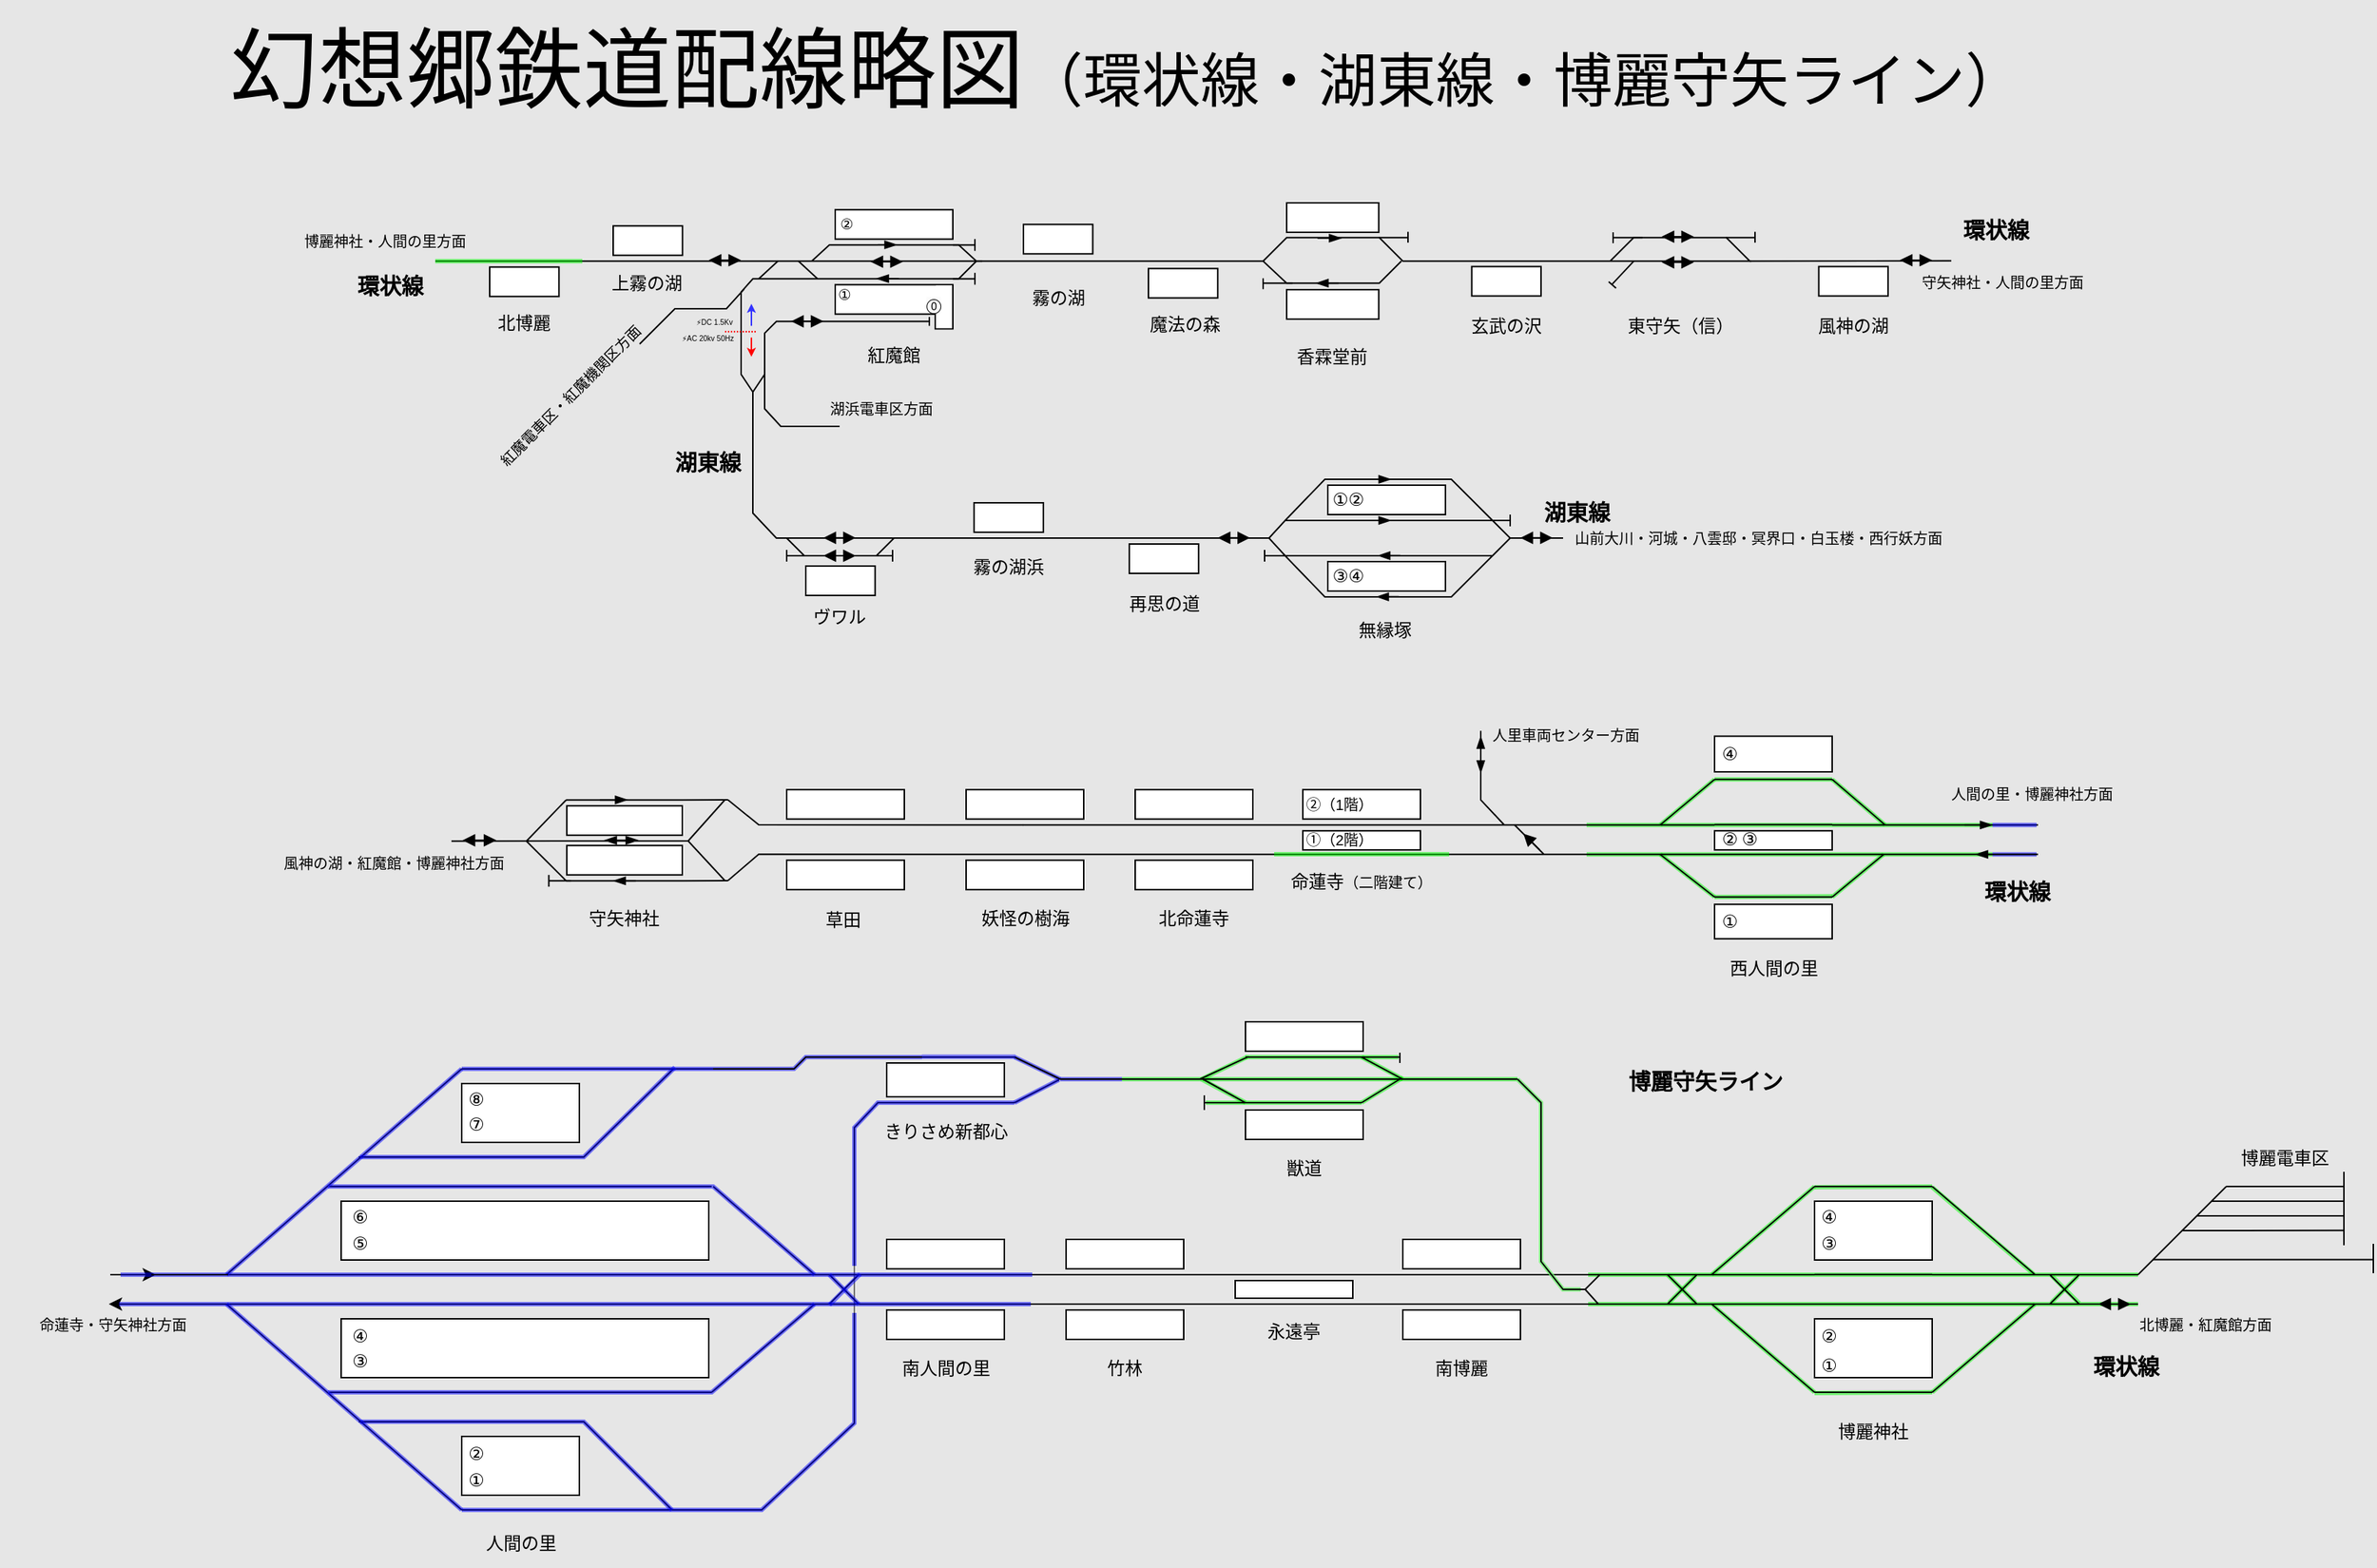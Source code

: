 <mxfile version="24.7.17">
  <diagram name="第 1 页" id="5KSprpMwUYVPSRvnmA9z">
    <mxGraphModel dx="882" dy="677" grid="1" gridSize="1" guides="1" tooltips="1" connect="1" arrows="1" fold="1" page="1" pageScale="1" pageWidth="1654" pageHeight="1169" background="#E6E6E6" math="0" shadow="0">
      <root>
        <mxCell id="0" />
        <mxCell id="1" parent="0" />
        <mxCell id="JexUMbqz_i8q1vHDtlvt-3" value="" style="rounded=0;whiteSpace=wrap;html=1;" parent="1" vertex="1">
          <mxGeometry x="1166" y="587.1" width="80" height="13" as="geometry" />
        </mxCell>
        <mxCell id="EGFDkehEQVp23pimZ-VM-83" value="" style="endArrow=none;html=1;rounded=0;strokeWidth=3;opacity=50;strokeColor=#00FF00;" parent="1" edge="1">
          <mxGeometry width="50" height="50" relative="1" as="geometry">
            <mxPoint x="1166" y="552.1" as="sourcePoint" />
            <mxPoint x="1129" y="583.1" as="targetPoint" />
          </mxGeometry>
        </mxCell>
        <mxCell id="EGFDkehEQVp23pimZ-VM-87" value="" style="endArrow=none;html=1;rounded=0;strokeWidth=3;opacity=50;strokeColor=#00FF00;" parent="1" edge="1">
          <mxGeometry width="50" height="50" relative="1" as="geometry">
            <mxPoint x="1246" y="552.1" as="sourcePoint" />
            <mxPoint x="1166" y="552.1" as="targetPoint" />
          </mxGeometry>
        </mxCell>
        <mxCell id="EGFDkehEQVp23pimZ-VM-86" value="" style="endArrow=none;html=1;rounded=0;strokeWidth=3;opacity=50;strokeColor=#00FF00;" parent="1" edge="1">
          <mxGeometry width="50" height="50" relative="1" as="geometry">
            <mxPoint x="1282" y="583.1" as="sourcePoint" />
            <mxPoint x="1246" y="552.1" as="targetPoint" />
          </mxGeometry>
        </mxCell>
        <mxCell id="EGFDkehEQVp23pimZ-VM-84" value="" style="endArrow=none;html=1;rounded=0;strokeWidth=3;opacity=50;strokeColor=#00FF00;" parent="1" edge="1">
          <mxGeometry width="50" height="50" relative="1" as="geometry">
            <mxPoint x="1281" y="603.1" as="sourcePoint" />
            <mxPoint x="1246" y="632.1" as="targetPoint" />
          </mxGeometry>
        </mxCell>
        <mxCell id="EGFDkehEQVp23pimZ-VM-88" value="" style="endArrow=none;html=1;rounded=0;strokeWidth=3;opacity=50;strokeColor=#00FF00;" parent="1" edge="1">
          <mxGeometry width="50" height="50" relative="1" as="geometry">
            <mxPoint x="1246.003" y="631.603" as="sourcePoint" />
            <mxPoint x="1166.008" y="632.107" as="targetPoint" />
          </mxGeometry>
        </mxCell>
        <mxCell id="EGFDkehEQVp23pimZ-VM-85" value="" style="endArrow=none;html=1;rounded=0;strokeWidth=3;opacity=50;strokeColor=#00FF00;" parent="1" edge="1">
          <mxGeometry width="50" height="50" relative="1" as="geometry">
            <mxPoint x="1166" y="632.1" as="sourcePoint" />
            <mxPoint x="1129" y="603.1" as="targetPoint" />
          </mxGeometry>
        </mxCell>
        <mxCell id="EGFDkehEQVp23pimZ-VM-80" value="" style="endArrow=none;html=1;rounded=0;strokeWidth=3;opacity=50;strokeColor=#00FF00;" parent="1" edge="1">
          <mxGeometry width="50" height="50" relative="1" as="geometry">
            <mxPoint x="1079" y="603.1" as="sourcePoint" />
            <mxPoint x="1355" y="603.1" as="targetPoint" />
          </mxGeometry>
        </mxCell>
        <mxCell id="EGFDkehEQVp23pimZ-VM-79" value="" style="endArrow=none;html=1;rounded=0;strokeColor=#00FF00;opacity=50;strokeWidth=3;" parent="1" edge="1">
          <mxGeometry width="50" height="50" relative="1" as="geometry">
            <mxPoint x="1079" y="583.1" as="sourcePoint" />
            <mxPoint x="1355" y="583.1" as="targetPoint" />
          </mxGeometry>
        </mxCell>
        <mxCell id="EGFDkehEQVp23pimZ-VM-1" value="" style="endArrow=none;html=1;rounded=0;" parent="1" edge="1">
          <mxGeometry width="50" height="50" relative="1" as="geometry">
            <mxPoint x="1166" y="552.1" as="sourcePoint" />
            <mxPoint x="1246" y="552.1" as="targetPoint" />
          </mxGeometry>
        </mxCell>
        <mxCell id="EGFDkehEQVp23pimZ-VM-2" value="" style="endArrow=none;html=1;rounded=0;" parent="1" edge="1">
          <mxGeometry width="50" height="50" relative="1" as="geometry">
            <mxPoint x="1166" y="582.93" as="sourcePoint" />
            <mxPoint x="1246" y="582.93" as="targetPoint" />
          </mxGeometry>
        </mxCell>
        <mxCell id="EGFDkehEQVp23pimZ-VM-3" value="" style="endArrow=none;html=1;rounded=0;" parent="1" edge="1">
          <mxGeometry width="50" height="50" relative="1" as="geometry">
            <mxPoint x="1166" y="603.1" as="sourcePoint" />
            <mxPoint x="1246" y="603.1" as="targetPoint" />
          </mxGeometry>
        </mxCell>
        <mxCell id="EGFDkehEQVp23pimZ-VM-4" value="" style="endArrow=none;html=1;rounded=0;" parent="1" edge="1">
          <mxGeometry width="50" height="50" relative="1" as="geometry">
            <mxPoint x="1166" y="632.11" as="sourcePoint" />
            <mxPoint x="1246" y="632.11" as="targetPoint" />
          </mxGeometry>
        </mxCell>
        <mxCell id="EGFDkehEQVp23pimZ-VM-6" value="" style="rounded=0;whiteSpace=wrap;html=1;" parent="1" vertex="1">
          <mxGeometry x="1166" y="522.74" width="80" height="24.26" as="geometry" />
        </mxCell>
        <mxCell id="EGFDkehEQVp23pimZ-VM-7" value="" style="rounded=0;whiteSpace=wrap;html=1;" parent="1" vertex="1">
          <mxGeometry x="1166" y="637.11" width="80" height="23.43" as="geometry" />
        </mxCell>
        <mxCell id="EGFDkehEQVp23pimZ-VM-8" value="" style="endArrow=none;html=1;rounded=0;" parent="1" edge="1">
          <mxGeometry width="50" height="50" relative="1" as="geometry">
            <mxPoint x="1246" y="552.1" as="sourcePoint" />
            <mxPoint x="1282" y="583.1" as="targetPoint" />
          </mxGeometry>
        </mxCell>
        <mxCell id="EGFDkehEQVp23pimZ-VM-9" value="" style="endArrow=none;html=1;rounded=0;" parent="1" edge="1">
          <mxGeometry width="50" height="50" relative="1" as="geometry">
            <mxPoint x="1246" y="603.1" as="sourcePoint" />
            <mxPoint x="1316" y="603.1" as="targetPoint" />
          </mxGeometry>
        </mxCell>
        <mxCell id="EGFDkehEQVp23pimZ-VM-10" value="" style="endArrow=none;html=1;rounded=0;" parent="1" edge="1">
          <mxGeometry width="50" height="50" relative="1" as="geometry">
            <mxPoint x="1246" y="632.1" as="sourcePoint" />
            <mxPoint x="1281" y="603.1" as="targetPoint" />
          </mxGeometry>
        </mxCell>
        <mxCell id="EGFDkehEQVp23pimZ-VM-11" value="" style="endArrow=none;html=1;rounded=0;" parent="1" edge="1">
          <mxGeometry width="50" height="50" relative="1" as="geometry">
            <mxPoint x="1246" y="583.1" as="sourcePoint" />
            <mxPoint x="1316" y="583.1" as="targetPoint" />
          </mxGeometry>
        </mxCell>
        <mxCell id="EGFDkehEQVp23pimZ-VM-12" value="" style="endArrow=none;html=1;rounded=0;" parent="1" edge="1">
          <mxGeometry width="50" height="50" relative="1" as="geometry">
            <mxPoint x="1316" y="583.1" as="sourcePoint" />
            <mxPoint x="1386" y="583.1" as="targetPoint" />
          </mxGeometry>
        </mxCell>
        <mxCell id="EGFDkehEQVp23pimZ-VM-13" value="" style="endArrow=none;html=1;rounded=0;" parent="1" edge="1">
          <mxGeometry width="50" height="50" relative="1" as="geometry">
            <mxPoint x="1316" y="603.1" as="sourcePoint" />
            <mxPoint x="1386" y="603.1" as="targetPoint" />
          </mxGeometry>
        </mxCell>
        <mxCell id="EGFDkehEQVp23pimZ-VM-26" value="" style="endArrow=none;html=1;rounded=0;" parent="1" edge="1">
          <mxGeometry width="50" height="50" relative="1" as="geometry">
            <mxPoint x="696" y="603.1" as="sourcePoint" />
            <mxPoint x="1166" y="603.1" as="targetPoint" />
          </mxGeometry>
        </mxCell>
        <mxCell id="EGFDkehEQVp23pimZ-VM-25" value="" style="endArrow=none;html=1;rounded=0;" parent="1" edge="1">
          <mxGeometry width="50" height="50" relative="1" as="geometry">
            <mxPoint x="695.667" y="583.1" as="sourcePoint" />
            <mxPoint x="1166" y="583.1" as="targetPoint" />
          </mxGeometry>
        </mxCell>
        <mxCell id="EGFDkehEQVp23pimZ-VM-27" value="" style="endArrow=none;html=1;rounded=0;" parent="1" edge="1">
          <mxGeometry width="50" height="50" relative="1" as="geometry">
            <mxPoint x="1129" y="603.1" as="sourcePoint" />
            <mxPoint x="1166" y="632.1" as="targetPoint" />
          </mxGeometry>
        </mxCell>
        <mxCell id="EGFDkehEQVp23pimZ-VM-28" value="" style="endArrow=none;html=1;rounded=0;" parent="1" edge="1">
          <mxGeometry width="50" height="50" relative="1" as="geometry">
            <mxPoint x="1129" y="583.1" as="sourcePoint" />
            <mxPoint x="1166" y="552.1" as="targetPoint" />
          </mxGeometry>
        </mxCell>
        <mxCell id="EGFDkehEQVp23pimZ-VM-31" value="" style="endArrow=none;html=1;rounded=0;" parent="1" edge="1">
          <mxGeometry width="50" height="50" relative="1" as="geometry">
            <mxPoint x="495" y="566" as="sourcePoint" />
            <mxPoint x="696" y="583.1" as="targetPoint" />
            <Array as="points">
              <mxPoint x="516" y="583" />
            </Array>
          </mxGeometry>
        </mxCell>
        <mxCell id="EGFDkehEQVp23pimZ-VM-32" value="" style="endArrow=none;html=1;rounded=0;" parent="1" edge="1">
          <mxGeometry width="50" height="50" relative="1" as="geometry">
            <mxPoint x="495" y="621" as="sourcePoint" />
            <mxPoint x="696" y="603.1" as="targetPoint" />
            <Array as="points">
              <mxPoint x="516" y="603" />
            </Array>
          </mxGeometry>
        </mxCell>
        <mxCell id="EGFDkehEQVp23pimZ-VM-51" value="" style="endArrow=blockThin;html=1;rounded=0;endFill=1;" parent="1" edge="1">
          <mxGeometry width="50" height="50" relative="1" as="geometry">
            <mxPoint x="408" y="566.1" as="sourcePoint" />
            <mxPoint x="426.76" y="566.05" as="targetPoint" />
          </mxGeometry>
        </mxCell>
        <mxCell id="EGFDkehEQVp23pimZ-VM-71" value="" style="rounded=0;whiteSpace=wrap;html=1;" parent="1" vertex="1">
          <mxGeometry x="886" y="587.11" width="80" height="12.99" as="geometry" />
        </mxCell>
        <mxCell id="EGFDkehEQVp23pimZ-VM-72" value="" style="rounded=0;whiteSpace=wrap;html=1;" parent="1" vertex="1">
          <mxGeometry x="886" y="559.1" width="80" height="20" as="geometry" />
        </mxCell>
        <mxCell id="EGFDkehEQVp23pimZ-VM-74" value="" style="rounded=0;whiteSpace=wrap;html=1;" parent="1" vertex="1">
          <mxGeometry x="657.002" y="607.103" width="80" height="20" as="geometry" />
        </mxCell>
        <mxCell id="EGFDkehEQVp23pimZ-VM-75" value="" style="rounded=0;whiteSpace=wrap;html=1;" parent="1" vertex="1">
          <mxGeometry x="657.002" y="559.103" width="80" height="20" as="geometry" />
        </mxCell>
        <mxCell id="EGFDkehEQVp23pimZ-VM-76" value="" style="rounded=0;whiteSpace=wrap;html=1;" parent="1" vertex="1">
          <mxGeometry x="535.005" y="607.105" width="80" height="20" as="geometry" />
        </mxCell>
        <mxCell id="EGFDkehEQVp23pimZ-VM-77" value="" style="rounded=0;whiteSpace=wrap;html=1;" parent="1" vertex="1">
          <mxGeometry x="535.005" y="559.105" width="80" height="20" as="geometry" />
        </mxCell>
        <mxCell id="EGFDkehEQVp23pimZ-VM-91" value="" style="endArrow=none;html=1;rounded=0;strokeColor=#0000FF;opacity=50;strokeWidth=3;" parent="1" edge="1">
          <mxGeometry width="50" height="50" relative="1" as="geometry">
            <mxPoint x="1355" y="583.1" as="sourcePoint" />
            <mxPoint x="1385" y="583.1" as="targetPoint" />
          </mxGeometry>
        </mxCell>
        <mxCell id="EGFDkehEQVp23pimZ-VM-109" value="西人間の里" style="text;strokeColor=none;align=center;fillColor=none;html=1;verticalAlign=middle;whiteSpace=wrap;rounded=0;" parent="1" vertex="1">
          <mxGeometry x="1168.5" y="666.1" width="75" height="30" as="geometry" />
        </mxCell>
        <mxCell id="EGFDkehEQVp23pimZ-VM-110" value="命蓮寺&lt;font style=&quot;font-size: 10px;&quot;&gt;（二階建て）&lt;/font&gt;" style="text;strokeColor=none;align=center;fillColor=none;html=1;verticalAlign=middle;whiteSpace=wrap;rounded=0;" parent="1" vertex="1">
          <mxGeometry x="868" y="607.1" width="116" height="30" as="geometry" />
        </mxCell>
        <mxCell id="EGFDkehEQVp23pimZ-VM-111" value="北命蓮寺" style="text;strokeColor=none;align=center;fillColor=none;html=1;verticalAlign=middle;whiteSpace=wrap;rounded=0;" parent="1" vertex="1">
          <mxGeometry x="782.004" y="632.106" width="60" height="30" as="geometry" />
        </mxCell>
        <mxCell id="EGFDkehEQVp23pimZ-VM-112" value="妖怪の樹海" style="text;strokeColor=none;align=center;fillColor=none;html=1;verticalAlign=middle;whiteSpace=wrap;rounded=0;" parent="1" vertex="1">
          <mxGeometry x="664.5" y="632.11" width="65.01" height="30" as="geometry" />
        </mxCell>
        <mxCell id="EGFDkehEQVp23pimZ-VM-117" value="&lt;font style=&quot;font-size: 10px;&quot;&gt;人間の里・博麗神社方面&lt;/font&gt;" style="text;strokeColor=none;align=center;fillColor=none;html=1;verticalAlign=middle;whiteSpace=wrap;rounded=0;" parent="1" vertex="1">
          <mxGeometry x="1305" y="547" width="154" height="30" as="geometry" />
        </mxCell>
        <mxCell id="EGFDkehEQVp23pimZ-VM-120" value="&lt;font style=&quot;font-size: 60px;&quot;&gt;&lt;font style=&quot;font-size: 60px;&quot;&gt;幻想郷鉄道配&lt;/font&gt;線略図&lt;/font&gt;&lt;font style=&quot;font-size: 40px;&quot;&gt;（環状線・湖東線・博麗守矢ライン）&lt;/font&gt;" style="text;strokeColor=none;align=center;fillColor=none;html=1;verticalAlign=middle;whiteSpace=wrap;rounded=0;" parent="1" vertex="1">
          <mxGeometry x="41.51" y="22" width="1449" height="96" as="geometry" />
        </mxCell>
        <mxCell id="EGFDkehEQVp23pimZ-VM-121" value="①" style="text;strokeColor=none;align=center;fillColor=none;html=1;verticalAlign=middle;whiteSpace=wrap;rounded=0;" parent="1" vertex="1">
          <mxGeometry x="1168.5" y="642.33" width="15" height="13" as="geometry" />
        </mxCell>
        <mxCell id="EGFDkehEQVp23pimZ-VM-122" value="②" style="text;strokeColor=none;align=center;fillColor=none;html=1;verticalAlign=middle;whiteSpace=wrap;rounded=0;" parent="1" vertex="1">
          <mxGeometry x="1168.5" y="586.1" width="15" height="14" as="geometry" />
        </mxCell>
        <mxCell id="EGFDkehEQVp23pimZ-VM-123" value="③" style="text;strokeColor=none;align=center;fillColor=none;html=1;verticalAlign=middle;whiteSpace=wrap;rounded=0;" parent="1" vertex="1">
          <mxGeometry x="1181" y="586.1" width="18.01" height="13" as="geometry" />
        </mxCell>
        <mxCell id="EGFDkehEQVp23pimZ-VM-124" value="④" style="text;strokeColor=none;align=center;fillColor=none;html=1;verticalAlign=middle;whiteSpace=wrap;rounded=0;" parent="1" vertex="1">
          <mxGeometry x="1168.5" y="527" width="15.03" height="15.74" as="geometry" />
        </mxCell>
        <mxCell id="-fVv7rPrCd2kUO5Vlaj1-45" value="&lt;span style=&quot;font-size: 15px;&quot;&gt;&lt;b&gt;環状線&lt;/b&gt;&lt;/span&gt;" style="text;strokeColor=none;align=center;fillColor=none;html=1;verticalAlign=middle;whiteSpace=wrap;rounded=0;" parent="1" vertex="1">
          <mxGeometry x="1304.997" y="613.097" width="134" height="30" as="geometry" />
        </mxCell>
        <mxCell id="JexUMbqz_i8q1vHDtlvt-4" value="" style="rounded=0;whiteSpace=wrap;html=1;" parent="1" vertex="1">
          <mxGeometry x="771.999" y="559.11" width="80" height="20" as="geometry" />
        </mxCell>
        <mxCell id="JexUMbqz_i8q1vHDtlvt-5" value="" style="rounded=0;whiteSpace=wrap;html=1;" parent="1" vertex="1">
          <mxGeometry x="771.999" y="607.11" width="80" height="20" as="geometry" />
        </mxCell>
        <mxCell id="JexUMbqz_i8q1vHDtlvt-6" value="" style="rounded=0;whiteSpace=wrap;html=1;" parent="1" vertex="1">
          <mxGeometry x="385.44" y="570.1" width="78.56" height="20" as="geometry" />
        </mxCell>
        <mxCell id="JexUMbqz_i8q1vHDtlvt-7" value="" style="rounded=0;whiteSpace=wrap;html=1;" parent="1" vertex="1">
          <mxGeometry x="385.44" y="597.1" width="78.56" height="20" as="geometry" />
        </mxCell>
        <mxCell id="JexUMbqz_i8q1vHDtlvt-8" value="守矢神社" style="text;strokeColor=none;align=center;fillColor=none;html=1;verticalAlign=middle;whiteSpace=wrap;rounded=0;" parent="1" vertex="1">
          <mxGeometry x="388.227" y="632.107" width="72.99" height="30" as="geometry" />
        </mxCell>
        <mxCell id="JexUMbqz_i8q1vHDtlvt-9" value="草田" style="text;html=1;align=center;verticalAlign=middle;resizable=0;points=[];autosize=1;strokeColor=none;fillColor=none;" parent="1" vertex="1">
          <mxGeometry x="552" y="635.1" width="42" height="26" as="geometry" />
        </mxCell>
        <mxCell id="JexUMbqz_i8q1vHDtlvt-10" value="" style="endArrow=none;html=1;rounded=0;strokeColor=#0000FF;opacity=50;strokeWidth=3;" parent="1" edge="1">
          <mxGeometry width="50" height="50" relative="1" as="geometry">
            <mxPoint x="1354.997" y="603.097" as="sourcePoint" />
            <mxPoint x="1384.997" y="603.097" as="targetPoint" />
          </mxGeometry>
        </mxCell>
        <mxCell id="JexUMbqz_i8q1vHDtlvt-11" value="" style="endArrow=blockThin;html=1;rounded=0;endFill=1;" parent="1" edge="1">
          <mxGeometry width="50" height="50" relative="1" as="geometry">
            <mxPoint x="1385" y="603.1" as="sourcePoint" />
            <mxPoint x="1343.5" y="603.1" as="targetPoint" />
          </mxGeometry>
        </mxCell>
        <mxCell id="JexUMbqz_i8q1vHDtlvt-12" value="" style="endArrow=blockThin;html=1;rounded=0;endFill=1;" parent="1" edge="1">
          <mxGeometry width="50" height="50" relative="1" as="geometry">
            <mxPoint x="1336" y="583.1" as="sourcePoint" />
            <mxPoint x="1355" y="583.1" as="targetPoint" />
          </mxGeometry>
        </mxCell>
        <mxCell id="JexUMbqz_i8q1vHDtlvt-15" value="" style="endArrow=none;html=1;rounded=0;" parent="1" edge="1">
          <mxGeometry width="50" height="50" relative="1" as="geometry">
            <mxPoint x="385" y="566.1" as="sourcePoint" />
            <mxPoint x="495" y="566" as="targetPoint" />
            <Array as="points">
              <mxPoint x="464" y="566.1" />
            </Array>
          </mxGeometry>
        </mxCell>
        <mxCell id="JexUMbqz_i8q1vHDtlvt-16" value="" style="endArrow=none;html=1;rounded=0;" parent="1" edge="1">
          <mxGeometry width="50" height="50" relative="1" as="geometry">
            <mxPoint x="385" y="621.1" as="sourcePoint" />
            <mxPoint x="495" y="621" as="targetPoint" />
            <Array as="points">
              <mxPoint x="464" y="621.1" />
            </Array>
          </mxGeometry>
        </mxCell>
        <mxCell id="JexUMbqz_i8q1vHDtlvt-17" value="" style="endArrow=none;html=1;rounded=0;" parent="1" edge="1">
          <mxGeometry width="50" height="50" relative="1" as="geometry">
            <mxPoint x="307" y="594.1" as="sourcePoint" />
            <mxPoint x="493" y="621" as="targetPoint" />
            <Array as="points">
              <mxPoint x="468" y="594" />
            </Array>
          </mxGeometry>
        </mxCell>
        <mxCell id="JexUMbqz_i8q1vHDtlvt-18" value="" style="endArrow=none;html=1;rounded=0;" parent="1" edge="1">
          <mxGeometry width="50" height="50" relative="1" as="geometry">
            <mxPoint x="468" y="594" as="sourcePoint" />
            <mxPoint x="493" y="566" as="targetPoint" />
          </mxGeometry>
        </mxCell>
        <mxCell id="JexUMbqz_i8q1vHDtlvt-19" value="" style="endArrow=none;html=1;rounded=0;" parent="1" edge="1">
          <mxGeometry width="50" height="50" relative="1" as="geometry">
            <mxPoint x="358" y="594.1" as="sourcePoint" />
            <mxPoint x="385" y="566.1" as="targetPoint" />
          </mxGeometry>
        </mxCell>
        <mxCell id="JexUMbqz_i8q1vHDtlvt-20" value="" style="endArrow=none;html=1;rounded=0;" parent="1" edge="1">
          <mxGeometry width="50" height="50" relative="1" as="geometry">
            <mxPoint x="385" y="621.1" as="sourcePoint" />
            <mxPoint x="358" y="594.1" as="targetPoint" />
          </mxGeometry>
        </mxCell>
        <mxCell id="JexUMbqz_i8q1vHDtlvt-21" value="" style="endArrow=block;startArrow=block;html=1;rounded=0;startFill=1;endFill=1;" parent="1" edge="1">
          <mxGeometry width="50" height="50" relative="1" as="geometry">
            <mxPoint x="314.57" y="593.53" as="sourcePoint" />
            <mxPoint x="337.57" y="593.53" as="targetPoint" />
          </mxGeometry>
        </mxCell>
        <mxCell id="JexUMbqz_i8q1vHDtlvt-22" value="" style="endArrow=blockThin;html=1;rounded=0;endFill=1;" parent="1" edge="1">
          <mxGeometry width="50" height="50" relative="1" as="geometry">
            <mxPoint x="432.387" y="621.097" as="sourcePoint" />
            <mxPoint x="417.05" y="621.11" as="targetPoint" />
          </mxGeometry>
        </mxCell>
        <mxCell id="JexUMbqz_i8q1vHDtlvt-23" value="" style="endArrow=blockThin;startArrow=blockThin;html=1;rounded=0;startFill=1;endFill=1;" parent="1" edge="1">
          <mxGeometry width="50" height="50" relative="1" as="geometry">
            <mxPoint x="410.997" y="593.547" as="sourcePoint" />
            <mxPoint x="433.997" y="593.547" as="targetPoint" />
          </mxGeometry>
        </mxCell>
        <mxCell id="JexUMbqz_i8q1vHDtlvt-24" value="" style="endArrow=none;html=1;rounded=0;" parent="1" edge="1">
          <mxGeometry width="50" height="50" relative="1" as="geometry">
            <mxPoint x="1030" y="583.1" as="sourcePoint" />
            <mxPoint x="1050" y="603.1" as="targetPoint" />
          </mxGeometry>
        </mxCell>
        <mxCell id="JexUMbqz_i8q1vHDtlvt-25" value="" style="endArrow=none;html=1;rounded=0;" parent="1" edge="1">
          <mxGeometry width="50" height="50" relative="1" as="geometry">
            <mxPoint x="1007" y="519.1" as="sourcePoint" />
            <mxPoint x="1023" y="583.1" as="targetPoint" />
            <Array as="points">
              <mxPoint x="1007" y="566.1" />
            </Array>
          </mxGeometry>
        </mxCell>
        <mxCell id="JexUMbqz_i8q1vHDtlvt-26" value="" style="endArrow=block;html=1;rounded=0;endFill=1;" parent="1" edge="1">
          <mxGeometry width="50" height="50" relative="1" as="geometry">
            <mxPoint x="1047" y="600" as="sourcePoint" />
            <mxPoint x="1036" y="589" as="targetPoint" />
          </mxGeometry>
        </mxCell>
        <mxCell id="JexUMbqz_i8q1vHDtlvt-27" value="&lt;font style=&quot;font-size: 10px;&quot;&gt;人里車両センター方面&lt;/font&gt;" style="text;strokeColor=none;align=center;fillColor=none;html=1;verticalAlign=middle;whiteSpace=wrap;rounded=0;" parent="1" vertex="1">
          <mxGeometry x="1003.55" y="507" width="122.04" height="30" as="geometry" />
        </mxCell>
        <mxCell id="JexUMbqz_i8q1vHDtlvt-28" value="&lt;font style=&quot;font-size: 10px;&quot;&gt;①（2階）&lt;/font&gt;" style="text;strokeColor=none;align=center;fillColor=none;html=1;verticalAlign=middle;whiteSpace=wrap;rounded=0;" parent="1" vertex="1">
          <mxGeometry x="886" y="586.6" width="50" height="13" as="geometry" />
        </mxCell>
        <mxCell id="JexUMbqz_i8q1vHDtlvt-29" value="&lt;font style=&quot;font-size: 10px;&quot;&gt;②（1階）&lt;/font&gt;" style="text;strokeColor=none;align=center;fillColor=none;html=1;verticalAlign=middle;whiteSpace=wrap;rounded=0;" parent="1" vertex="1">
          <mxGeometry x="885.997" y="562.597" width="50" height="13" as="geometry" />
        </mxCell>
        <mxCell id="JexUMbqz_i8q1vHDtlvt-30" value="" style="endArrow=none;html=1;rounded=0;strokeWidth=3;opacity=50;strokeColor=#00FF00;" parent="1" edge="1">
          <mxGeometry width="50" height="50" relative="1" as="geometry">
            <mxPoint x="866.497" y="602.997" as="sourcePoint" />
            <mxPoint x="985.5" y="603" as="targetPoint" />
          </mxGeometry>
        </mxCell>
        <mxCell id="JexUMbqz_i8q1vHDtlvt-31" value="" style="endArrow=blockThin;startArrow=blockThin;html=1;rounded=0;startFill=1;endFill=1;" parent="1" edge="1">
          <mxGeometry width="50" height="50" relative="1" as="geometry">
            <mxPoint x="1007" y="547.74" as="sourcePoint" />
            <mxPoint x="1007" y="522.74" as="targetPoint" />
          </mxGeometry>
        </mxCell>
        <mxCell id="3LQZuKRuzb0xZN11myiw-1" value="" style="endArrow=none;html=1;rounded=0;opacity=50;" parent="1" edge="1">
          <mxGeometry width="50" height="50" relative="1" as="geometry">
            <mxPoint x="581" y="915.003" as="sourcePoint" />
            <mxPoint x="581" y="883.004" as="targetPoint" />
          </mxGeometry>
        </mxCell>
        <mxCell id="3LQZuKRuzb0xZN11myiw-2" value="" style="endArrow=none;html=1;rounded=0;strokeColor=#00FF00;opacity=50;strokeWidth=3;" parent="1" edge="1">
          <mxGeometry width="50" height="50" relative="1" as="geometry">
            <mxPoint x="926" y="741.004" as="sourcePoint" />
            <mxPoint x="954" y="756.004" as="targetPoint" />
          </mxGeometry>
        </mxCell>
        <mxCell id="3LQZuKRuzb0xZN11myiw-3" value="" style="endArrow=none;html=1;rounded=0;strokeColor=#00FF00;opacity=50;strokeWidth=3;" parent="1" edge="1">
          <mxGeometry width="50" height="50" relative="1" as="geometry">
            <mxPoint x="817" y="756.004" as="sourcePoint" />
            <mxPoint x="848" y="741.004" as="targetPoint" />
          </mxGeometry>
        </mxCell>
        <mxCell id="3LQZuKRuzb0xZN11myiw-4" value="" style="endArrow=none;html=1;rounded=0;strokeColor=#0000FF;opacity=50;strokeWidth=3;" parent="1" edge="1">
          <mxGeometry width="50" height="50" relative="1" as="geometry">
            <mxPoint x="690" y="741.004" as="sourcePoint" />
            <mxPoint x="721" y="756.004" as="targetPoint" />
          </mxGeometry>
        </mxCell>
        <mxCell id="3LQZuKRuzb0xZN11myiw-5" value="" style="endArrow=none;html=1;rounded=0;strokeColor=#0000FF;strokeWidth=3;opacity=50;" parent="1" edge="1">
          <mxGeometry width="50" height="50" relative="1" as="geometry">
            <mxPoint x="721" y="756.004" as="sourcePoint" />
            <mxPoint x="763" y="756.004" as="targetPoint" />
          </mxGeometry>
        </mxCell>
        <mxCell id="3LQZuKRuzb0xZN11myiw-6" value="" style="endArrow=none;html=1;rounded=0;strokeColor=#00FF00;strokeWidth=3;opacity=50;" parent="1" edge="1">
          <mxGeometry width="50" height="50" relative="1" as="geometry">
            <mxPoint x="763" y="756.004" as="sourcePoint" />
            <mxPoint x="817" y="756.004" as="targetPoint" />
          </mxGeometry>
        </mxCell>
        <mxCell id="3LQZuKRuzb0xZN11myiw-7" value="" style="endArrow=none;html=1;rounded=0;strokeWidth=3;opacity=50;strokeColor=#00FF00;" parent="1" edge="1">
          <mxGeometry width="50" height="50" relative="1" as="geometry">
            <mxPoint x="817" y="756.004" as="sourcePoint" />
            <mxPoint x="847.097" y="772.01" as="targetPoint" />
          </mxGeometry>
        </mxCell>
        <mxCell id="3LQZuKRuzb0xZN11myiw-8" value="" style="endArrow=none;html=1;rounded=0;strokeWidth=3;opacity=50;strokeColor=#00FF00;" parent="1" edge="1">
          <mxGeometry width="50" height="50" relative="1" as="geometry">
            <mxPoint x="1234" y="829.004" as="sourcePoint" />
            <mxPoint x="1164.003" y="889.006" as="targetPoint" />
          </mxGeometry>
        </mxCell>
        <mxCell id="3LQZuKRuzb0xZN11myiw-9" value="" style="endArrow=none;html=1;rounded=0;strokeWidth=3;opacity=50;strokeColor=#00FF00;" parent="1" edge="1">
          <mxGeometry width="50" height="50" relative="1" as="geometry">
            <mxPoint x="1314" y="829.004" as="sourcePoint" />
            <mxPoint x="1234.005" y="829.508" as="targetPoint" />
          </mxGeometry>
        </mxCell>
        <mxCell id="3LQZuKRuzb0xZN11myiw-10" value="" style="endArrow=none;html=1;rounded=0;strokeWidth=3;opacity=50;strokeColor=#00FF00;" parent="1" edge="1">
          <mxGeometry width="50" height="50" relative="1" as="geometry">
            <mxPoint x="1383.003" y="888.506" as="sourcePoint" />
            <mxPoint x="1314.003" y="829.506" as="targetPoint" />
          </mxGeometry>
        </mxCell>
        <mxCell id="3LQZuKRuzb0xZN11myiw-11" value="" style="endArrow=none;html=1;rounded=0;strokeWidth=3;opacity=50;strokeColor=#00FF00;" parent="1" edge="1">
          <mxGeometry width="50" height="50" relative="1" as="geometry">
            <mxPoint x="1413.003" y="890.006" as="sourcePoint" />
            <mxPoint x="1395.003" y="908.006" as="targetPoint" />
          </mxGeometry>
        </mxCell>
        <mxCell id="3LQZuKRuzb0xZN11myiw-12" value="" style="endArrow=none;html=1;rounded=0;strokeWidth=3;opacity=50;strokeColor=#00FF00;" parent="1" edge="1">
          <mxGeometry width="50" height="50" relative="1" as="geometry">
            <mxPoint x="1394.998" y="889.501" as="sourcePoint" />
            <mxPoint x="1413.993" y="908.496" as="targetPoint" />
          </mxGeometry>
        </mxCell>
        <mxCell id="3LQZuKRuzb0xZN11myiw-13" value="" style="endArrow=none;html=1;rounded=0;strokeWidth=3;opacity=50;strokeColor=#00FF00;" parent="1" edge="1">
          <mxGeometry width="50" height="50" relative="1" as="geometry">
            <mxPoint x="1384.003" y="909.006" as="sourcePoint" />
            <mxPoint x="1314.005" y="969.008" as="targetPoint" />
          </mxGeometry>
        </mxCell>
        <mxCell id="3LQZuKRuzb0xZN11myiw-14" value="" style="endArrow=none;html=1;rounded=0;strokeWidth=3;opacity=50;strokeColor=#00FF00;" parent="1" edge="1">
          <mxGeometry width="50" height="50" relative="1" as="geometry">
            <mxPoint x="1314.003" y="969.006" as="sourcePoint" />
            <mxPoint x="1234.008" y="969.511" as="targetPoint" />
          </mxGeometry>
        </mxCell>
        <mxCell id="3LQZuKRuzb0xZN11myiw-15" value="" style="endArrow=none;html=1;rounded=0;strokeWidth=3;opacity=50;strokeColor=#00FF00;" parent="1" edge="1">
          <mxGeometry width="50" height="50" relative="1" as="geometry">
            <mxPoint x="1234" y="969.003" as="sourcePoint" />
            <mxPoint x="1165" y="910.003" as="targetPoint" />
          </mxGeometry>
        </mxCell>
        <mxCell id="3LQZuKRuzb0xZN11myiw-16" value="" style="endArrow=none;html=1;rounded=0;strokeWidth=3;opacity=50;strokeColor=#00FF00;" parent="1" edge="1">
          <mxGeometry width="50" height="50" relative="1" as="geometry">
            <mxPoint x="1134.005" y="889.008" as="sourcePoint" />
            <mxPoint x="1153" y="908.003" as="targetPoint" />
          </mxGeometry>
        </mxCell>
        <mxCell id="3LQZuKRuzb0xZN11myiw-17" value="" style="endArrow=none;html=1;rounded=0;strokeWidth=3;opacity=50;strokeColor=#00FF00;" parent="1" edge="1">
          <mxGeometry width="50" height="50" relative="1" as="geometry">
            <mxPoint x="1153" y="890.004" as="sourcePoint" />
            <mxPoint x="1135" y="908.003" as="targetPoint" />
          </mxGeometry>
        </mxCell>
        <mxCell id="3LQZuKRuzb0xZN11myiw-18" value="" style="endArrow=none;html=1;rounded=0;strokeWidth=3;opacity=50;strokeColor=#00FF00;" parent="1" edge="1">
          <mxGeometry width="50" height="50" relative="1" as="geometry">
            <mxPoint x="1080.003" y="909.016" as="sourcePoint" />
            <mxPoint x="1454" y="909.003" as="targetPoint" />
          </mxGeometry>
        </mxCell>
        <mxCell id="3LQZuKRuzb0xZN11myiw-19" value="" style="endArrow=none;html=1;rounded=0;strokeColor=#00FF00;opacity=50;strokeWidth=3;" parent="1" edge="1">
          <mxGeometry width="50" height="50" relative="1" as="geometry">
            <mxPoint x="926" y="772.004" as="sourcePoint" />
            <mxPoint x="953.997" y="755.0" as="targetPoint" />
          </mxGeometry>
        </mxCell>
        <mxCell id="3LQZuKRuzb0xZN11myiw-20" value="" style="endArrow=none;html=1;rounded=0;strokeWidth=3;opacity=50;strokeColor=#00FF00;" parent="1" edge="1">
          <mxGeometry width="50" height="50" relative="1" as="geometry">
            <mxPoint x="820" y="772" as="sourcePoint" />
            <mxPoint x="926.004" y="771.997" as="targetPoint" />
          </mxGeometry>
        </mxCell>
        <mxCell id="3LQZuKRuzb0xZN11myiw-21" value="" style="endArrow=none;html=1;rounded=0;strokeWidth=3;opacity=50;strokeColor=#00FF00;" parent="1" edge="1">
          <mxGeometry width="50" height="50" relative="1" as="geometry">
            <mxPoint x="846.997" y="741.0" as="sourcePoint" />
            <mxPoint x="951" y="741" as="targetPoint" />
          </mxGeometry>
        </mxCell>
        <mxCell id="3LQZuKRuzb0xZN11myiw-22" value="" style="endArrow=none;html=1;rounded=0;strokeWidth=3;opacity=50;strokeColor=#00FF00;" parent="1" edge="1">
          <mxGeometry width="50" height="50" relative="1" as="geometry">
            <mxPoint x="818" y="756.004" as="sourcePoint" />
            <mxPoint x="954" y="756.004" as="targetPoint" />
          </mxGeometry>
        </mxCell>
        <mxCell id="3LQZuKRuzb0xZN11myiw-23" value="" style="endArrow=none;html=1;rounded=0;strokeColor=#00FF00;opacity=50;strokeWidth=3;" parent="1" edge="1">
          <mxGeometry width="50" height="50" relative="1" as="geometry">
            <mxPoint x="954" y="756.004" as="sourcePoint" />
            <mxPoint x="1032" y="756.004" as="targetPoint" />
          </mxGeometry>
        </mxCell>
        <mxCell id="3LQZuKRuzb0xZN11myiw-24" value="" style="endArrow=none;html=1;rounded=0;strokeColor=#00FF00;opacity=50;strokeWidth=3;" parent="1" edge="1">
          <mxGeometry width="50" height="50" relative="1" as="geometry">
            <mxPoint x="1080" y="889.014" as="sourcePoint" />
            <mxPoint x="1454" y="889.004" as="targetPoint" />
          </mxGeometry>
        </mxCell>
        <mxCell id="3LQZuKRuzb0xZN11myiw-25" value="" style="endArrow=none;html=1;rounded=0;" parent="1" edge="1">
          <mxGeometry width="50" height="50" relative="1" as="geometry">
            <mxPoint x="1234" y="829.004" as="sourcePoint" />
            <mxPoint x="1314" y="829.004" as="targetPoint" />
          </mxGeometry>
        </mxCell>
        <mxCell id="3LQZuKRuzb0xZN11myiw-26" value="" style="endArrow=none;html=1;rounded=0;" parent="1" edge="1">
          <mxGeometry width="50" height="50" relative="1" as="geometry">
            <mxPoint x="1234" y="888.833" as="sourcePoint" />
            <mxPoint x="1314" y="888.833" as="targetPoint" />
          </mxGeometry>
        </mxCell>
        <mxCell id="3LQZuKRuzb0xZN11myiw-27" value="" style="endArrow=none;html=1;rounded=0;" parent="1" edge="1">
          <mxGeometry width="50" height="50" relative="1" as="geometry">
            <mxPoint x="1234" y="909.003" as="sourcePoint" />
            <mxPoint x="1314" y="909.003" as="targetPoint" />
          </mxGeometry>
        </mxCell>
        <mxCell id="3LQZuKRuzb0xZN11myiw-28" value="" style="endArrow=none;html=1;rounded=0;" parent="1" edge="1">
          <mxGeometry width="50" height="50" relative="1" as="geometry">
            <mxPoint x="1234" y="969.003" as="sourcePoint" />
            <mxPoint x="1314" y="969.003" as="targetPoint" />
          </mxGeometry>
        </mxCell>
        <mxCell id="3LQZuKRuzb0xZN11myiw-29" value="" style="rounded=0;whiteSpace=wrap;html=1;" parent="1" vertex="1">
          <mxGeometry x="1234" y="839.004" width="80" height="40" as="geometry" />
        </mxCell>
        <mxCell id="3LQZuKRuzb0xZN11myiw-30" value="" style="rounded=0;whiteSpace=wrap;html=1;" parent="1" vertex="1">
          <mxGeometry x="1234" y="919.003" width="80" height="40" as="geometry" />
        </mxCell>
        <mxCell id="3LQZuKRuzb0xZN11myiw-31" value="" style="endArrow=none;html=1;rounded=0;" parent="1" edge="1">
          <mxGeometry width="50" height="50" relative="1" as="geometry">
            <mxPoint x="1314" y="829.004" as="sourcePoint" />
            <mxPoint x="1384" y="889.004" as="targetPoint" />
          </mxGeometry>
        </mxCell>
        <mxCell id="3LQZuKRuzb0xZN11myiw-32" value="" style="endArrow=none;html=1;rounded=0;" parent="1" edge="1">
          <mxGeometry width="50" height="50" relative="1" as="geometry">
            <mxPoint x="1314" y="909.003" as="sourcePoint" />
            <mxPoint x="1384" y="909.003" as="targetPoint" />
          </mxGeometry>
        </mxCell>
        <mxCell id="3LQZuKRuzb0xZN11myiw-33" value="" style="endArrow=none;html=1;rounded=0;" parent="1" edge="1">
          <mxGeometry width="50" height="50" relative="1" as="geometry">
            <mxPoint x="1314" y="969.003" as="sourcePoint" />
            <mxPoint x="1384" y="909.003" as="targetPoint" />
          </mxGeometry>
        </mxCell>
        <mxCell id="3LQZuKRuzb0xZN11myiw-34" value="" style="endArrow=none;html=1;rounded=0;" parent="1" edge="1">
          <mxGeometry width="50" height="50" relative="1" as="geometry">
            <mxPoint x="1314" y="889.004" as="sourcePoint" />
            <mxPoint x="1384" y="889.004" as="targetPoint" />
          </mxGeometry>
        </mxCell>
        <mxCell id="3LQZuKRuzb0xZN11myiw-35" value="" style="endArrow=none;html=1;rounded=0;" parent="1" edge="1">
          <mxGeometry width="50" height="50" relative="1" as="geometry">
            <mxPoint x="1384" y="889.004" as="sourcePoint" />
            <mxPoint x="1454" y="889.004" as="targetPoint" />
          </mxGeometry>
        </mxCell>
        <mxCell id="3LQZuKRuzb0xZN11myiw-36" value="" style="endArrow=none;html=1;rounded=0;" parent="1" edge="1">
          <mxGeometry width="50" height="50" relative="1" as="geometry">
            <mxPoint x="1384" y="909.003" as="sourcePoint" />
            <mxPoint x="1454" y="909.003" as="targetPoint" />
          </mxGeometry>
        </mxCell>
        <mxCell id="3LQZuKRuzb0xZN11myiw-37" value="" style="endArrow=none;html=1;rounded=0;" parent="1" edge="1">
          <mxGeometry width="50" height="50" relative="1" as="geometry">
            <mxPoint x="1394" y="889.004" as="sourcePoint" />
            <mxPoint x="1414" y="909.003" as="targetPoint" />
          </mxGeometry>
        </mxCell>
        <mxCell id="3LQZuKRuzb0xZN11myiw-38" value="" style="endArrow=none;html=1;rounded=0;" parent="1" edge="1">
          <mxGeometry width="50" height="50" relative="1" as="geometry">
            <mxPoint x="1394" y="909.003" as="sourcePoint" />
            <mxPoint x="1414" y="889.004" as="targetPoint" />
          </mxGeometry>
        </mxCell>
        <mxCell id="3LQZuKRuzb0xZN11myiw-40" value="" style="endArrow=none;html=1;rounded=0;" parent="1" edge="1">
          <mxGeometry width="50" height="50" relative="1" as="geometry">
            <mxPoint x="1454" y="889.004" as="sourcePoint" />
            <mxPoint x="1514" y="829.004" as="targetPoint" />
          </mxGeometry>
        </mxCell>
        <mxCell id="3LQZuKRuzb0xZN11myiw-41" value="" style="endArrow=none;html=1;rounded=0;" parent="1" edge="1">
          <mxGeometry width="50" height="50" relative="1" as="geometry">
            <mxPoint x="1514" y="829.004" as="sourcePoint" />
            <mxPoint x="1594" y="829.004" as="targetPoint" />
          </mxGeometry>
        </mxCell>
        <mxCell id="3LQZuKRuzb0xZN11myiw-42" value="" style="endArrow=none;html=1;rounded=0;" parent="1" edge="1">
          <mxGeometry width="50" height="50" relative="1" as="geometry">
            <mxPoint x="1504" y="839.004" as="sourcePoint" />
            <mxPoint x="1594" y="839.004" as="targetPoint" />
          </mxGeometry>
        </mxCell>
        <mxCell id="3LQZuKRuzb0xZN11myiw-43" value="" style="endArrow=none;html=1;rounded=0;" parent="1" edge="1">
          <mxGeometry width="50" height="50" relative="1" as="geometry">
            <mxPoint x="1494" y="849.004" as="sourcePoint" />
            <mxPoint x="1594" y="849.004" as="targetPoint" />
          </mxGeometry>
        </mxCell>
        <mxCell id="3LQZuKRuzb0xZN11myiw-44" value="" style="endArrow=none;html=1;rounded=0;" parent="1" edge="1">
          <mxGeometry width="50" height="50" relative="1" as="geometry">
            <mxPoint x="1484" y="859.004" as="sourcePoint" />
            <mxPoint x="1594" y="858.833" as="targetPoint" />
          </mxGeometry>
        </mxCell>
        <mxCell id="3LQZuKRuzb0xZN11myiw-45" value="" style="endArrow=none;html=1;rounded=0;" parent="1" edge="1">
          <mxGeometry width="50" height="50" relative="1" as="geometry">
            <mxPoint x="1594" y="869.004" as="sourcePoint" />
            <mxPoint x="1594" y="819.004" as="targetPoint" />
          </mxGeometry>
        </mxCell>
        <mxCell id="3LQZuKRuzb0xZN11myiw-46" value="" style="endArrow=none;html=1;rounded=0;" parent="1" edge="1">
          <mxGeometry width="50" height="50" relative="1" as="geometry">
            <mxPoint x="1464" y="878.764" as="sourcePoint" />
            <mxPoint x="1614" y="878.764" as="targetPoint" />
          </mxGeometry>
        </mxCell>
        <mxCell id="3LQZuKRuzb0xZN11myiw-47" value="" style="endArrow=none;html=1;rounded=0;" parent="1" edge="1">
          <mxGeometry width="50" height="50" relative="1" as="geometry">
            <mxPoint x="1614" y="888.004" as="sourcePoint" />
            <mxPoint x="1614" y="868.004" as="targetPoint" />
          </mxGeometry>
        </mxCell>
        <mxCell id="3LQZuKRuzb0xZN11myiw-48" value="" style="endArrow=none;html=1;rounded=0;" parent="1" edge="1">
          <mxGeometry width="50" height="50" relative="1" as="geometry">
            <mxPoint x="764" y="909.003" as="sourcePoint" />
            <mxPoint x="1234" y="909.003" as="targetPoint" />
          </mxGeometry>
        </mxCell>
        <mxCell id="3LQZuKRuzb0xZN11myiw-49" value="" style="endArrow=none;html=1;rounded=0;" parent="1" edge="1">
          <mxGeometry width="50" height="50" relative="1" as="geometry">
            <mxPoint x="763.667" y="889.004" as="sourcePoint" />
            <mxPoint x="1234" y="889.004" as="targetPoint" />
          </mxGeometry>
        </mxCell>
        <mxCell id="3LQZuKRuzb0xZN11myiw-50" value="" style="endArrow=none;html=1;rounded=0;" parent="1" edge="1">
          <mxGeometry width="50" height="50" relative="1" as="geometry">
            <mxPoint x="1164" y="909.003" as="sourcePoint" />
            <mxPoint x="1234" y="969.003" as="targetPoint" />
          </mxGeometry>
        </mxCell>
        <mxCell id="3LQZuKRuzb0xZN11myiw-51" value="" style="endArrow=none;html=1;rounded=0;" parent="1" edge="1">
          <mxGeometry width="50" height="50" relative="1" as="geometry">
            <mxPoint x="1164" y="889.004" as="sourcePoint" />
            <mxPoint x="1234" y="829.004" as="targetPoint" />
          </mxGeometry>
        </mxCell>
        <mxCell id="3LQZuKRuzb0xZN11myiw-52" value="" style="endArrow=none;html=1;rounded=0;" parent="1" edge="1">
          <mxGeometry width="50" height="50" relative="1" as="geometry">
            <mxPoint x="1134" y="889.004" as="sourcePoint" />
            <mxPoint x="1154" y="909.003" as="targetPoint" />
          </mxGeometry>
        </mxCell>
        <mxCell id="3LQZuKRuzb0xZN11myiw-53" value="" style="endArrow=none;html=1;rounded=0;" parent="1" edge="1">
          <mxGeometry width="50" height="50" relative="1" as="geometry">
            <mxPoint x="1134" y="909.003" as="sourcePoint" />
            <mxPoint x="1154" y="889.004" as="targetPoint" />
          </mxGeometry>
        </mxCell>
        <mxCell id="3LQZuKRuzb0xZN11myiw-54" value="" style="endArrow=none;html=1;rounded=0;" parent="1" edge="1">
          <mxGeometry width="50" height="50" relative="1" as="geometry">
            <mxPoint x="554" y="889.004" as="sourcePoint" />
            <mxPoint x="764" y="889.004" as="targetPoint" />
          </mxGeometry>
        </mxCell>
        <mxCell id="3LQZuKRuzb0xZN11myiw-55" value="" style="endArrow=none;html=1;rounded=0;" parent="1" edge="1">
          <mxGeometry width="50" height="50" relative="1" as="geometry">
            <mxPoint x="554" y="909.003" as="sourcePoint" />
            <mxPoint x="764" y="909.003" as="targetPoint" />
          </mxGeometry>
        </mxCell>
        <mxCell id="3LQZuKRuzb0xZN11myiw-56" value="" style="endArrow=none;html=1;rounded=0;" parent="1" edge="1">
          <mxGeometry width="50" height="50" relative="1" as="geometry">
            <mxPoint x="564" y="909.003" as="sourcePoint" />
            <mxPoint x="584" y="889.004" as="targetPoint" />
          </mxGeometry>
        </mxCell>
        <mxCell id="3LQZuKRuzb0xZN11myiw-57" value="" style="endArrow=none;html=1;rounded=0;" parent="1" edge="1">
          <mxGeometry width="50" height="50" relative="1" as="geometry">
            <mxPoint x="564" y="889.004" as="sourcePoint" />
            <mxPoint x="584" y="909.003" as="targetPoint" />
          </mxGeometry>
        </mxCell>
        <mxCell id="3LQZuKRuzb0xZN11myiw-58" value="" style="endArrow=none;html=1;rounded=0;" parent="1" edge="1">
          <mxGeometry width="50" height="50" relative="1" as="geometry">
            <mxPoint x="224" y="829.004" as="sourcePoint" />
            <mxPoint x="484" y="829.004" as="targetPoint" />
          </mxGeometry>
        </mxCell>
        <mxCell id="3LQZuKRuzb0xZN11myiw-59" value="" style="endArrow=none;html=1;rounded=0;" parent="1" edge="1">
          <mxGeometry width="50" height="50" relative="1" as="geometry">
            <mxPoint x="154" y="889.004" as="sourcePoint" />
            <mxPoint x="554" y="889.004" as="targetPoint" />
          </mxGeometry>
        </mxCell>
        <mxCell id="3LQZuKRuzb0xZN11myiw-60" value="" style="endArrow=none;html=1;rounded=0;" parent="1" edge="1">
          <mxGeometry width="50" height="50" relative="1" as="geometry">
            <mxPoint x="154" y="909.003" as="sourcePoint" />
            <mxPoint x="554" y="909.003" as="targetPoint" />
          </mxGeometry>
        </mxCell>
        <mxCell id="3LQZuKRuzb0xZN11myiw-61" value="" style="endArrow=none;html=1;rounded=0;" parent="1" edge="1">
          <mxGeometry width="50" height="50" relative="1" as="geometry">
            <mxPoint x="314" y="1049.003" as="sourcePoint" />
            <mxPoint x="581" y="915.003" as="targetPoint" />
            <Array as="points">
              <mxPoint x="518" y="1049.003" />
              <mxPoint x="581" y="990.003" />
            </Array>
          </mxGeometry>
        </mxCell>
        <mxCell id="3LQZuKRuzb0xZN11myiw-62" value="" style="endArrow=none;html=1;rounded=0;" parent="1" edge="1">
          <mxGeometry width="50" height="50" relative="1" as="geometry">
            <mxPoint x="224" y="969.003" as="sourcePoint" />
            <mxPoint x="484" y="969.003" as="targetPoint" />
          </mxGeometry>
        </mxCell>
        <mxCell id="3LQZuKRuzb0xZN11myiw-63" value="" style="endArrow=none;html=1;rounded=0;" parent="1" edge="1">
          <mxGeometry width="50" height="50" relative="1" as="geometry">
            <mxPoint x="244" y="989.003" as="sourcePoint" />
            <mxPoint x="457" y="1049.003" as="targetPoint" />
            <Array as="points">
              <mxPoint x="397" y="989.003" />
            </Array>
          </mxGeometry>
        </mxCell>
        <mxCell id="3LQZuKRuzb0xZN11myiw-64" value="" style="endArrow=none;html=1;rounded=0;" parent="1" edge="1">
          <mxGeometry width="50" height="50" relative="1" as="geometry">
            <mxPoint x="244" y="809.004" as="sourcePoint" />
            <mxPoint x="458" y="749.004" as="targetPoint" />
            <Array as="points">
              <mxPoint x="397" y="809.004" />
            </Array>
          </mxGeometry>
        </mxCell>
        <mxCell id="3LQZuKRuzb0xZN11myiw-65" value="" style="endArrow=none;html=1;rounded=0;" parent="1" edge="1">
          <mxGeometry width="50" height="50" relative="1" as="geometry">
            <mxPoint x="314" y="749.004" as="sourcePoint" />
            <mxPoint x="486" y="749.004" as="targetPoint" />
          </mxGeometry>
        </mxCell>
        <mxCell id="3LQZuKRuzb0xZN11myiw-66" value="" style="endArrow=none;html=1;rounded=0;" parent="1" edge="1">
          <mxGeometry width="50" height="50" relative="1" as="geometry">
            <mxPoint x="485" y="829.004" as="sourcePoint" />
            <mxPoint x="554" y="889.004" as="targetPoint" />
          </mxGeometry>
        </mxCell>
        <mxCell id="3LQZuKRuzb0xZN11myiw-67" value="" style="endArrow=none;html=1;rounded=0;" parent="1" edge="1">
          <mxGeometry width="50" height="50" relative="1" as="geometry">
            <mxPoint x="484" y="969.003" as="sourcePoint" />
            <mxPoint x="554" y="909.003" as="targetPoint" />
          </mxGeometry>
        </mxCell>
        <mxCell id="3LQZuKRuzb0xZN11myiw-68" value="" style="rounded=0;whiteSpace=wrap;html=1;" parent="1" vertex="1">
          <mxGeometry x="314" y="999.003" width="80" height="40" as="geometry" />
        </mxCell>
        <mxCell id="3LQZuKRuzb0xZN11myiw-69" value="" style="rounded=0;whiteSpace=wrap;html=1;" parent="1" vertex="1">
          <mxGeometry x="232" y="919" width="250" height="40" as="geometry" />
        </mxCell>
        <mxCell id="3LQZuKRuzb0xZN11myiw-70" value="" style="rounded=0;whiteSpace=wrap;html=1;" parent="1" vertex="1">
          <mxGeometry x="232" y="839" width="250" height="40" as="geometry" />
        </mxCell>
        <mxCell id="3LQZuKRuzb0xZN11myiw-71" value="" style="rounded=0;whiteSpace=wrap;html=1;" parent="1" vertex="1">
          <mxGeometry x="314" y="759.004" width="80" height="40" as="geometry" />
        </mxCell>
        <mxCell id="3LQZuKRuzb0xZN11myiw-72" value="" style="endArrow=none;html=1;rounded=0;" parent="1" edge="1">
          <mxGeometry width="50" height="50" relative="1" as="geometry">
            <mxPoint x="154" y="909.003" as="sourcePoint" />
            <mxPoint x="314" y="1049.003" as="targetPoint" />
          </mxGeometry>
        </mxCell>
        <mxCell id="3LQZuKRuzb0xZN11myiw-73" value="" style="endArrow=none;html=1;rounded=0;" parent="1" edge="1">
          <mxGeometry width="50" height="50" relative="1" as="geometry">
            <mxPoint x="154" y="889.004" as="sourcePoint" />
            <mxPoint x="314" y="749.004" as="targetPoint" />
          </mxGeometry>
        </mxCell>
        <mxCell id="3LQZuKRuzb0xZN11myiw-74" value="" style="endArrow=classic;html=1;rounded=0;endFill=1;" parent="1" edge="1">
          <mxGeometry width="50" height="50" relative="1" as="geometry">
            <mxPoint x="75" y="889.004" as="sourcePoint" />
            <mxPoint x="106" y="889.004" as="targetPoint" />
          </mxGeometry>
        </mxCell>
        <mxCell id="3LQZuKRuzb0xZN11myiw-75" value="" style="endArrow=classic;html=1;rounded=0;endFill=1;" parent="1" edge="1">
          <mxGeometry width="50" height="50" relative="1" as="geometry">
            <mxPoint x="154" y="909.003" as="sourcePoint" />
            <mxPoint x="74" y="909.003" as="targetPoint" />
          </mxGeometry>
        </mxCell>
        <mxCell id="3LQZuKRuzb0xZN11myiw-76" value="" style="rounded=0;whiteSpace=wrap;html=1;" parent="1" vertex="1">
          <mxGeometry x="954" y="913.003" width="80" height="20" as="geometry" />
        </mxCell>
        <mxCell id="3LQZuKRuzb0xZN11myiw-77" value="" style="rounded=0;whiteSpace=wrap;html=1;" parent="1" vertex="1">
          <mxGeometry x="954" y="865.004" width="80" height="20" as="geometry" />
        </mxCell>
        <mxCell id="3LQZuKRuzb0xZN11myiw-78" value="" style="rounded=0;whiteSpace=wrap;html=1;" parent="1" vertex="1">
          <mxGeometry x="840" y="893.004" width="80" height="12" as="geometry" />
        </mxCell>
        <mxCell id="3LQZuKRuzb0xZN11myiw-79" value="" style="rounded=0;whiteSpace=wrap;html=1;" parent="1" vertex="1">
          <mxGeometry x="725.002" y="913.006" width="80" height="20" as="geometry" />
        </mxCell>
        <mxCell id="3LQZuKRuzb0xZN11myiw-80" value="" style="rounded=0;whiteSpace=wrap;html=1;" parent="1" vertex="1">
          <mxGeometry x="725.002" y="865.006" width="80" height="20" as="geometry" />
        </mxCell>
        <mxCell id="3LQZuKRuzb0xZN11myiw-81" value="" style="rounded=0;whiteSpace=wrap;html=1;" parent="1" vertex="1">
          <mxGeometry x="603.005" y="913.009" width="80" height="20" as="geometry" />
        </mxCell>
        <mxCell id="3LQZuKRuzb0xZN11myiw-82" value="" style="rounded=0;whiteSpace=wrap;html=1;" parent="1" vertex="1">
          <mxGeometry x="603.005" y="865.009" width="80" height="20" as="geometry" />
        </mxCell>
        <mxCell id="3LQZuKRuzb0xZN11myiw-83" value="" style="endArrow=none;html=1;rounded=0;strokeColor=#0000FF;opacity=50;strokeWidth=3;" parent="1" edge="1">
          <mxGeometry width="50" height="50" relative="1" as="geometry">
            <mxPoint x="82" y="889.004" as="sourcePoint" />
            <mxPoint x="702.003" y="889.006" as="targetPoint" />
          </mxGeometry>
        </mxCell>
        <mxCell id="3LQZuKRuzb0xZN11myiw-84" value="" style="endArrow=none;html=1;rounded=0;strokeColor=#0000FF;opacity=50;strokeWidth=3;" parent="1" edge="1">
          <mxGeometry width="50" height="50" relative="1" as="geometry">
            <mxPoint x="81" y="909.003" as="sourcePoint" />
            <mxPoint x="700.995" y="909.008" as="targetPoint" />
          </mxGeometry>
        </mxCell>
        <mxCell id="3LQZuKRuzb0xZN11myiw-85" value="" style="endArrow=none;html=1;rounded=0;strokeColor=#0000FF;opacity=50;strokeWidth=3;" parent="1" edge="1">
          <mxGeometry width="50" height="50" relative="1" as="geometry">
            <mxPoint x="154" y="909.003" as="sourcePoint" />
            <mxPoint x="314" y="1049.003" as="targetPoint" />
          </mxGeometry>
        </mxCell>
        <mxCell id="3LQZuKRuzb0xZN11myiw-86" value="" style="endArrow=none;html=1;rounded=0;strokeColor=#0000FF;opacity=50;strokeWidth=3;" parent="1" edge="1">
          <mxGeometry width="50" height="50" relative="1" as="geometry">
            <mxPoint x="154" y="889.004" as="sourcePoint" />
            <mxPoint x="314" y="749.004" as="targetPoint" />
          </mxGeometry>
        </mxCell>
        <mxCell id="3LQZuKRuzb0xZN11myiw-87" value="" style="endArrow=none;html=1;rounded=0;strokeColor=#0000FF;opacity=50;strokeWidth=3;" parent="1" edge="1">
          <mxGeometry width="50" height="50" relative="1" as="geometry">
            <mxPoint x="314" y="1049.003" as="sourcePoint" />
            <mxPoint x="581" y="915.003" as="targetPoint" />
            <Array as="points">
              <mxPoint x="518" y="1049.003" />
              <mxPoint x="581" y="990.003" />
            </Array>
          </mxGeometry>
        </mxCell>
        <mxCell id="3LQZuKRuzb0xZN11myiw-88" value="" style="endArrow=none;html=1;rounded=0;strokeColor=#0000FF;opacity=50;strokeWidth=3;" parent="1" edge="1">
          <mxGeometry width="50" height="50" relative="1" as="geometry">
            <mxPoint x="245.002" y="989.006" as="sourcePoint" />
            <mxPoint x="457" y="1049.003" as="targetPoint" />
            <Array as="points">
              <mxPoint x="397" y="989.003" />
            </Array>
          </mxGeometry>
        </mxCell>
        <mxCell id="3LQZuKRuzb0xZN11myiw-89" value="" style="endArrow=none;html=1;rounded=0;strokeColor=#0000FF;opacity=50;strokeWidth=3;" parent="1" edge="1">
          <mxGeometry width="50" height="50" relative="1" as="geometry">
            <mxPoint x="313.997" y="749.011" as="sourcePoint" />
            <mxPoint x="627" y="741.004" as="targetPoint" />
            <Array as="points">
              <mxPoint x="540" y="749.004" />
              <mxPoint x="548" y="741.004" />
            </Array>
          </mxGeometry>
        </mxCell>
        <mxCell id="3LQZuKRuzb0xZN11myiw-90" value="" style="endArrow=none;html=1;rounded=0;strokeColor=#0000FF;opacity=50;strokeWidth=3;" parent="1" edge="1">
          <mxGeometry width="50" height="50" relative="1" as="geometry">
            <mxPoint x="223.0" y="969.013" as="sourcePoint" />
            <mxPoint x="554" y="909.003" as="targetPoint" />
            <Array as="points">
              <mxPoint x="484" y="969.003" />
            </Array>
          </mxGeometry>
        </mxCell>
        <mxCell id="3LQZuKRuzb0xZN11myiw-91" value="" style="endArrow=none;html=1;rounded=0;strokeColor=#0000FF;opacity=50;strokeWidth=3;" parent="1" edge="1">
          <mxGeometry width="50" height="50" relative="1" as="geometry">
            <mxPoint x="223.002" y="829.016" as="sourcePoint" />
            <mxPoint x="554" y="889.004" as="targetPoint" />
            <Array as="points">
              <mxPoint x="485" y="829.004" />
            </Array>
          </mxGeometry>
        </mxCell>
        <mxCell id="3LQZuKRuzb0xZN11myiw-92" value="" style="endArrow=none;html=1;rounded=0;strokeColor=#0000FF;opacity=50;strokeWidth=3;" parent="1" edge="1">
          <mxGeometry width="50" height="50" relative="1" as="geometry">
            <mxPoint x="564" y="889.004" as="sourcePoint" />
            <mxPoint x="584.005" y="908.998" as="targetPoint" />
          </mxGeometry>
        </mxCell>
        <mxCell id="3LQZuKRuzb0xZN11myiw-93" value="" style="endArrow=none;html=1;rounded=0;strokeColor=#0000FF;opacity=50;strokeWidth=3;" parent="1" edge="1">
          <mxGeometry width="50" height="50" relative="1" as="geometry">
            <mxPoint x="563.995" y="909.509" as="sourcePoint" />
            <mxPoint x="584.993" y="888.506" as="targetPoint" />
          </mxGeometry>
        </mxCell>
        <mxCell id="3LQZuKRuzb0xZN11myiw-94" value="博麗神社&lt;br&gt;" style="text;strokeColor=none;align=center;fillColor=none;html=1;verticalAlign=middle;whiteSpace=wrap;rounded=0;" parent="1" vertex="1">
          <mxGeometry x="1243.999" y="981.005" width="60" height="30" as="geometry" />
        </mxCell>
        <mxCell id="3LQZuKRuzb0xZN11myiw-95" value="南博麗" style="text;strokeColor=none;align=center;fillColor=none;html=1;verticalAlign=middle;whiteSpace=wrap;rounded=0;" parent="1" vertex="1">
          <mxGeometry x="964.002" y="938.007" width="60" height="30" as="geometry" />
        </mxCell>
        <mxCell id="3LQZuKRuzb0xZN11myiw-96" value="永遠亭" style="text;strokeColor=none;align=center;fillColor=none;html=1;verticalAlign=middle;whiteSpace=wrap;rounded=0;" parent="1" vertex="1">
          <mxGeometry x="850.004" y="913.01" width="60" height="30" as="geometry" />
        </mxCell>
        <mxCell id="3LQZuKRuzb0xZN11myiw-97" value="竹林" style="text;strokeColor=none;align=center;fillColor=none;html=1;verticalAlign=middle;whiteSpace=wrap;rounded=0;" parent="1" vertex="1">
          <mxGeometry x="735.007" y="938.012" width="60" height="30" as="geometry" />
        </mxCell>
        <mxCell id="3LQZuKRuzb0xZN11myiw-98" value="南人間の里" style="text;strokeColor=none;align=center;fillColor=none;html=1;verticalAlign=middle;whiteSpace=wrap;rounded=0;" parent="1" vertex="1">
          <mxGeometry x="606.51" y="938.013" width="72.99" height="30" as="geometry" />
        </mxCell>
        <mxCell id="3LQZuKRuzb0xZN11myiw-99" value="人間の里" style="text;strokeColor=none;align=center;fillColor=none;html=1;verticalAlign=middle;whiteSpace=wrap;rounded=0;" parent="1" vertex="1">
          <mxGeometry x="317.502" y="1057.006" width="72.99" height="30" as="geometry" />
        </mxCell>
        <mxCell id="3LQZuKRuzb0xZN11myiw-100" value="博麗電車区" style="text;strokeColor=none;align=center;fillColor=none;html=1;verticalAlign=middle;whiteSpace=wrap;rounded=0;" parent="1" vertex="1">
          <mxGeometry x="1509" y="795.004" width="90" height="30" as="geometry" />
        </mxCell>
        <mxCell id="3LQZuKRuzb0xZN11myiw-101" value="&lt;font style=&quot;font-size: 10px;&quot;&gt;命蓮寺・守矢神社方面&lt;/font&gt;" style="text;strokeColor=none;align=center;fillColor=none;html=1;verticalAlign=middle;whiteSpace=wrap;rounded=0;" parent="1" vertex="1">
          <mxGeometry y="908.013" width="154" height="30" as="geometry" />
        </mxCell>
        <mxCell id="3LQZuKRuzb0xZN11myiw-102" value="" style="endArrow=none;html=1;rounded=0;" parent="1" edge="1">
          <mxGeometry width="50" height="50" relative="1" as="geometry">
            <mxPoint x="103" y="889.004" as="sourcePoint" />
            <mxPoint x="155" y="889.004" as="targetPoint" />
          </mxGeometry>
        </mxCell>
        <mxCell id="3LQZuKRuzb0xZN11myiw-103" value="①" style="text;strokeColor=none;align=center;fillColor=none;html=1;verticalAlign=middle;whiteSpace=wrap;rounded=0;" parent="1" vertex="1">
          <mxGeometry x="1214" y="936.003" width="60" height="30" as="geometry" />
        </mxCell>
        <mxCell id="3LQZuKRuzb0xZN11myiw-104" value="②" style="text;strokeColor=none;align=center;fillColor=none;html=1;verticalAlign=middle;whiteSpace=wrap;rounded=0;" parent="1" vertex="1">
          <mxGeometry x="1214.003" y="916.006" width="60" height="30" as="geometry" />
        </mxCell>
        <mxCell id="3LQZuKRuzb0xZN11myiw-105" value="③" style="text;strokeColor=none;align=center;fillColor=none;html=1;verticalAlign=middle;whiteSpace=wrap;rounded=0;" parent="1" vertex="1">
          <mxGeometry x="1214.005" y="852.998" width="60" height="30" as="geometry" />
        </mxCell>
        <mxCell id="3LQZuKRuzb0xZN11myiw-106" value="④" style="text;strokeColor=none;align=center;fillColor=none;html=1;verticalAlign=middle;whiteSpace=wrap;rounded=0;" parent="1" vertex="1">
          <mxGeometry x="1214.008" y="835.001" width="60" height="30" as="geometry" />
        </mxCell>
        <mxCell id="3LQZuKRuzb0xZN11myiw-107" value="①" style="text;strokeColor=none;align=center;fillColor=none;html=1;verticalAlign=middle;whiteSpace=wrap;rounded=0;" parent="1" vertex="1">
          <mxGeometry x="294.002" y="1014.006" width="60" height="30" as="geometry" />
        </mxCell>
        <mxCell id="3LQZuKRuzb0xZN11myiw-108" value="②" style="text;strokeColor=none;align=center;fillColor=none;html=1;verticalAlign=middle;whiteSpace=wrap;rounded=0;" parent="1" vertex="1">
          <mxGeometry x="294.005" y="995.998" width="60" height="30" as="geometry" />
        </mxCell>
        <mxCell id="3LQZuKRuzb0xZN11myiw-109" value="④" style="text;strokeColor=none;align=center;fillColor=none;html=1;verticalAlign=middle;whiteSpace=wrap;rounded=0;" parent="1" vertex="1">
          <mxGeometry x="215.0" y="916.003" width="60" height="30" as="geometry" />
        </mxCell>
        <mxCell id="3LQZuKRuzb0xZN11myiw-110" value="③" style="text;strokeColor=none;align=center;fillColor=none;html=1;verticalAlign=middle;whiteSpace=wrap;rounded=0;" parent="1" vertex="1">
          <mxGeometry x="214.998" y="933.001" width="60" height="30" as="geometry" />
        </mxCell>
        <mxCell id="3LQZuKRuzb0xZN11myiw-111" value="⑤" style="text;strokeColor=none;align=center;fillColor=none;html=1;verticalAlign=middle;whiteSpace=wrap;rounded=0;" parent="1" vertex="1">
          <mxGeometry x="215.005" y="853.008" width="60" height="30" as="geometry" />
        </mxCell>
        <mxCell id="3LQZuKRuzb0xZN11myiw-112" value="⑥" style="text;strokeColor=none;align=center;fillColor=none;html=1;verticalAlign=middle;whiteSpace=wrap;rounded=0;" parent="1" vertex="1">
          <mxGeometry x="215.007" y="835.001" width="60" height="30" as="geometry" />
        </mxCell>
        <mxCell id="3LQZuKRuzb0xZN11myiw-113" value="⑧" style="text;strokeColor=none;align=center;fillColor=none;html=1;verticalAlign=middle;whiteSpace=wrap;rounded=0;" parent="1" vertex="1">
          <mxGeometry x="294.003" y="754.996" width="60" height="30" as="geometry" />
        </mxCell>
        <mxCell id="3LQZuKRuzb0xZN11myiw-114" value="⑦" style="text;strokeColor=none;align=center;fillColor=none;html=1;verticalAlign=middle;whiteSpace=wrap;rounded=0;" parent="1" vertex="1">
          <mxGeometry x="294" y="771.993" width="60" height="30" as="geometry" />
        </mxCell>
        <mxCell id="3LQZuKRuzb0xZN11myiw-115" value="" style="endArrow=none;html=1;rounded=0;" parent="1" edge="1">
          <mxGeometry width="50" height="50" relative="1" as="geometry">
            <mxPoint x="954" y="756.004" as="sourcePoint" />
            <mxPoint x="1032" y="756.004" as="targetPoint" />
          </mxGeometry>
        </mxCell>
        <mxCell id="3LQZuKRuzb0xZN11myiw-116" value="" style="endArrow=none;html=1;rounded=0;" parent="1" edge="1">
          <mxGeometry width="50" height="50" relative="1" as="geometry">
            <mxPoint x="926" y="741.004" as="sourcePoint" />
            <mxPoint x="954" y="756.004" as="targetPoint" />
          </mxGeometry>
        </mxCell>
        <mxCell id="3LQZuKRuzb0xZN11myiw-117" value="" style="endArrow=none;html=1;rounded=0;" parent="1" edge="1">
          <mxGeometry width="50" height="50" relative="1" as="geometry">
            <mxPoint x="926" y="772.004" as="sourcePoint" />
            <mxPoint x="952" y="756" as="targetPoint" />
          </mxGeometry>
        </mxCell>
        <mxCell id="3LQZuKRuzb0xZN11myiw-118" value="" style="endArrow=none;html=1;rounded=0;" parent="1" edge="1">
          <mxGeometry width="50" height="50" relative="1" as="geometry">
            <mxPoint x="847" y="741.004" as="sourcePoint" />
            <mxPoint x="951" y="741" as="targetPoint" />
          </mxGeometry>
        </mxCell>
        <mxCell id="3LQZuKRuzb0xZN11myiw-119" value="" style="endArrow=none;html=1;rounded=0;" parent="1" edge="1">
          <mxGeometry width="50" height="50" relative="1" as="geometry">
            <mxPoint x="847" y="772.004" as="sourcePoint" />
            <mxPoint x="926" y="772.004" as="targetPoint" />
          </mxGeometry>
        </mxCell>
        <mxCell id="3LQZuKRuzb0xZN11myiw-120" value="" style="endArrow=none;html=1;rounded=0;" parent="1" edge="1">
          <mxGeometry width="50" height="50" relative="1" as="geometry">
            <mxPoint x="816" y="756.004" as="sourcePoint" />
            <mxPoint x="849" y="740.713" as="targetPoint" />
          </mxGeometry>
        </mxCell>
        <mxCell id="3LQZuKRuzb0xZN11myiw-121" value="" style="endArrow=none;html=1;rounded=0;" parent="1" edge="1">
          <mxGeometry width="50" height="50" relative="1" as="geometry">
            <mxPoint x="818" y="756" as="sourcePoint" />
            <mxPoint x="847" y="772.004" as="targetPoint" />
          </mxGeometry>
        </mxCell>
        <mxCell id="3LQZuKRuzb0xZN11myiw-122" value="" style="endArrow=none;html=1;rounded=0;" parent="1" edge="1">
          <mxGeometry width="50" height="50" relative="1" as="geometry">
            <mxPoint x="721" y="756.004" as="sourcePoint" />
            <mxPoint x="816" y="756.004" as="targetPoint" />
          </mxGeometry>
        </mxCell>
        <mxCell id="3LQZuKRuzb0xZN11myiw-123" value="" style="endArrow=none;html=1;rounded=0;" parent="1" edge="1">
          <mxGeometry width="50" height="50" relative="1" as="geometry">
            <mxPoint x="690" y="741.004" as="sourcePoint" />
            <mxPoint x="721" y="756.004" as="targetPoint" />
          </mxGeometry>
        </mxCell>
        <mxCell id="3LQZuKRuzb0xZN11myiw-124" value="" style="endArrow=none;html=1;rounded=0;" parent="1" edge="1">
          <mxGeometry width="50" height="50" relative="1" as="geometry">
            <mxPoint x="690" y="772.004" as="sourcePoint" />
            <mxPoint x="720.23" y="756.463" as="targetPoint" />
          </mxGeometry>
        </mxCell>
        <mxCell id="3LQZuKRuzb0xZN11myiw-125" value="" style="endArrow=none;html=1;rounded=0;" parent="1" edge="1">
          <mxGeometry width="50" height="50" relative="1" as="geometry">
            <mxPoint x="627" y="741.004" as="sourcePoint" />
            <mxPoint x="690.67" y="741.004" as="targetPoint" />
          </mxGeometry>
        </mxCell>
        <mxCell id="3LQZuKRuzb0xZN11myiw-126" value="" style="endArrow=none;html=1;rounded=0;" parent="1" edge="1">
          <mxGeometry width="50" height="50" relative="1" as="geometry">
            <mxPoint x="627" y="772.004" as="sourcePoint" />
            <mxPoint x="690" y="771.994" as="targetPoint" />
          </mxGeometry>
        </mxCell>
        <mxCell id="3LQZuKRuzb0xZN11myiw-127" value="" style="endArrow=none;html=1;rounded=0;" parent="1" edge="1">
          <mxGeometry width="50" height="50" relative="1" as="geometry">
            <mxPoint x="485" y="749.004" as="sourcePoint" />
            <mxPoint x="627" y="741.004" as="targetPoint" />
            <Array as="points">
              <mxPoint x="540" y="749.004" />
              <mxPoint x="548" y="741.004" />
            </Array>
          </mxGeometry>
        </mxCell>
        <mxCell id="3LQZuKRuzb0xZN11myiw-128" value="" style="endArrow=none;html=1;rounded=0;" parent="1" edge="1">
          <mxGeometry width="50" height="50" relative="1" as="geometry">
            <mxPoint x="581" y="883.004" as="sourcePoint" />
            <mxPoint x="627" y="772.004" as="targetPoint" />
            <Array as="points">
              <mxPoint x="581" y="789.004" />
              <mxPoint x="597" y="772.004" />
            </Array>
          </mxGeometry>
        </mxCell>
        <mxCell id="3LQZuKRuzb0xZN11myiw-129" value="" style="endArrow=none;html=1;rounded=0;" parent="1" edge="1">
          <mxGeometry width="50" height="50" relative="1" as="geometry">
            <mxPoint x="816" y="756.004" as="sourcePoint" />
            <mxPoint x="954" y="756.004" as="targetPoint" />
          </mxGeometry>
        </mxCell>
        <mxCell id="3LQZuKRuzb0xZN11myiw-130" value="" style="endArrow=none;html=1;rounded=0;strokeWidth=3;opacity=50;strokeColor=#0000FF;" parent="1" edge="1">
          <mxGeometry width="50" height="50" relative="1" as="geometry">
            <mxPoint x="626.917" y="740.71" as="sourcePoint" />
            <mxPoint x="690.587" y="740.71" as="targetPoint" />
          </mxGeometry>
        </mxCell>
        <mxCell id="3LQZuKRuzb0xZN11myiw-131" value="" style="endArrow=none;html=1;rounded=0;strokeColor=#0000FF;strokeWidth=3;opacity=50;" parent="1" edge="1">
          <mxGeometry width="50" height="50" relative="1" as="geometry">
            <mxPoint x="581" y="883.004" as="sourcePoint" />
            <mxPoint x="689.917" y="771.99" as="targetPoint" />
            <Array as="points">
              <mxPoint x="581" y="789.004" />
              <mxPoint x="597" y="772.004" />
            </Array>
          </mxGeometry>
        </mxCell>
        <mxCell id="3LQZuKRuzb0xZN11myiw-132" value="" style="endArrow=none;html=1;rounded=0;strokeWidth=3;opacity=50;strokeColor=#0000FF;" parent="1" edge="1">
          <mxGeometry width="50" height="50" relative="1" as="geometry">
            <mxPoint x="689.917" y="771.99" as="sourcePoint" />
            <mxPoint x="720.147" y="756.45" as="targetPoint" />
          </mxGeometry>
        </mxCell>
        <mxCell id="3LQZuKRuzb0xZN11myiw-133" value="" style="rounded=0;whiteSpace=wrap;html=1;" parent="1" vertex="1">
          <mxGeometry x="603.01" y="745.004" width="80" height="23" as="geometry" />
        </mxCell>
        <mxCell id="3LQZuKRuzb0xZN11myiw-134" value="" style="rounded=0;whiteSpace=wrap;html=1;" parent="1" vertex="1">
          <mxGeometry x="846.999" y="776.993" width="80" height="20" as="geometry" />
        </mxCell>
        <mxCell id="3LQZuKRuzb0xZN11myiw-135" value="" style="rounded=0;whiteSpace=wrap;html=1;" parent="1" vertex="1">
          <mxGeometry x="846.996" y="717" width="80" height="20" as="geometry" />
        </mxCell>
        <mxCell id="3LQZuKRuzb0xZN11myiw-136" value="獣道" style="text;strokeColor=none;align=center;fillColor=none;html=1;verticalAlign=middle;whiteSpace=wrap;rounded=0;" parent="1" vertex="1">
          <mxGeometry x="857.004" y="801.989" width="60" height="30" as="geometry" />
        </mxCell>
        <mxCell id="3LQZuKRuzb0xZN11myiw-137" value="きりさめ新都心" style="text;strokeColor=none;align=center;fillColor=none;html=1;verticalAlign=middle;whiteSpace=wrap;rounded=0;" parent="1" vertex="1">
          <mxGeometry x="588.5" y="776.994" width="109" height="30" as="geometry" />
        </mxCell>
        <mxCell id="3LQZuKRuzb0xZN11myiw-138" value="&lt;b&gt;&lt;font style=&quot;font-size: 15px;&quot;&gt;博麗守矢ライン&lt;/font&gt;&lt;/b&gt;" style="text;strokeColor=none;align=center;fillColor=none;html=1;verticalAlign=middle;whiteSpace=wrap;rounded=0;" parent="1" vertex="1">
          <mxGeometry x="1093" y="741.504" width="134" height="30" as="geometry" />
        </mxCell>
        <mxCell id="3LQZuKRuzb0xZN11myiw-139" value="" style="endArrow=none;html=1;rounded=0;strokeColor=#73f373;opacity=80;strokeWidth=3;" parent="1" edge="1">
          <mxGeometry width="50" height="50" relative="1" as="geometry">
            <mxPoint x="1032" y="756.004" as="sourcePoint" />
            <mxPoint x="1075" y="899.003" as="targetPoint" />
            <Array as="points">
              <mxPoint x="1048" y="772.004" />
              <mxPoint x="1048" y="880.004" />
              <mxPoint x="1063" y="899.003" />
            </Array>
          </mxGeometry>
        </mxCell>
        <mxCell id="3LQZuKRuzb0xZN11myiw-141" value="" style="endArrow=none;html=1;rounded=0;" parent="1" edge="1">
          <mxGeometry width="50" height="50" relative="1" as="geometry">
            <mxPoint x="1032" y="756.004" as="sourcePoint" />
            <mxPoint x="1078" y="899.003" as="targetPoint" />
            <Array as="points">
              <mxPoint x="1048" y="772.004" />
              <mxPoint x="1048" y="880.004" />
              <mxPoint x="1063" y="899.003" />
            </Array>
          </mxGeometry>
        </mxCell>
        <mxCell id="3LQZuKRuzb0xZN11myiw-142" value="" style="endArrow=none;html=1;rounded=0;" parent="1" edge="1">
          <mxGeometry width="50" height="50" relative="1" as="geometry">
            <mxPoint x="1078" y="899.003" as="sourcePoint" />
            <mxPoint x="1088" y="889.004" as="targetPoint" />
          </mxGeometry>
        </mxCell>
        <mxCell id="3LQZuKRuzb0xZN11myiw-143" value="" style="endArrow=none;html=1;rounded=0;" parent="1" edge="1">
          <mxGeometry width="50" height="50" relative="1" as="geometry">
            <mxPoint x="1078" y="899.003" as="sourcePoint" />
            <mxPoint x="1087" y="909.003" as="targetPoint" />
          </mxGeometry>
        </mxCell>
        <mxCell id="3LQZuKRuzb0xZN11myiw-144" value="" style="endArrow=none;html=1;rounded=0;strokeColor=#0000FF;opacity=50;strokeWidth=3;" parent="1" edge="1">
          <mxGeometry width="50" height="50" relative="1" as="geometry">
            <mxPoint x="245" y="809.004" as="sourcePoint" />
            <mxPoint x="459" y="748.004" as="targetPoint" />
            <Array as="points">
              <mxPoint x="396.998" y="809.001" />
            </Array>
          </mxGeometry>
        </mxCell>
        <mxCell id="tvAASxh0KpPbqqvKrxWj-1" value="&lt;font style=&quot;font-size: 10px;&quot;&gt;風神の湖・紅魔館・博麗神社方面&lt;/font&gt;" style="text;strokeColor=none;align=center;fillColor=none;html=1;verticalAlign=middle;whiteSpace=wrap;rounded=0;" parent="1" vertex="1">
          <mxGeometry x="190" y="594" width="156" height="30" as="geometry" />
        </mxCell>
        <mxCell id="tvAASxh0KpPbqqvKrxWj-2" value="" style="endArrow=block;startArrow=block;html=1;rounded=0;startFill=1;endFill=1;" parent="1" edge="1">
          <mxGeometry width="50" height="50" relative="1" as="geometry">
            <mxPoint x="1427" y="909" as="sourcePoint" />
            <mxPoint x="1449" y="909" as="targetPoint" />
          </mxGeometry>
        </mxCell>
        <mxCell id="tvAASxh0KpPbqqvKrxWj-3" value="&lt;font style=&quot;font-size: 10px;&quot;&gt;北博麗・紅魔館方面&lt;/font&gt;" style="text;strokeColor=none;align=center;fillColor=none;html=1;verticalAlign=middle;whiteSpace=wrap;rounded=0;" parent="1" vertex="1">
          <mxGeometry x="1448" y="908.01" width="104" height="30" as="geometry" />
        </mxCell>
        <mxCell id="tvAASxh0KpPbqqvKrxWj-4" value="" style="endArrow=none;html=1;rounded=0;" parent="1" edge="1">
          <mxGeometry width="50" height="50" relative="1" as="geometry">
            <mxPoint x="819" y="772" as="sourcePoint" />
            <mxPoint x="865" y="772" as="targetPoint" />
          </mxGeometry>
        </mxCell>
        <mxCell id="tvAASxh0KpPbqqvKrxWj-5" value="" style="endArrow=none;html=1;rounded=0;" parent="1" edge="1">
          <mxGeometry width="50" height="50" relative="1" as="geometry">
            <mxPoint x="819" y="776.99" as="sourcePoint" />
            <mxPoint x="819" y="766.99" as="targetPoint" />
          </mxGeometry>
        </mxCell>
        <mxCell id="tvAASxh0KpPbqqvKrxWj-6" value="" style="endArrow=none;html=1;rounded=0;" parent="1" edge="1">
          <mxGeometry width="50" height="50" relative="1" as="geometry">
            <mxPoint x="918" y="741" as="sourcePoint" />
            <mxPoint x="952" y="741" as="targetPoint" />
          </mxGeometry>
        </mxCell>
        <mxCell id="tvAASxh0KpPbqqvKrxWj-7" value="" style="endArrow=none;html=1;rounded=0;" parent="1" edge="1">
          <mxGeometry width="50" height="50" relative="1" as="geometry">
            <mxPoint x="952" y="745" as="sourcePoint" />
            <mxPoint x="952" y="738" as="targetPoint" />
          </mxGeometry>
        </mxCell>
        <mxCell id="tvAASxh0KpPbqqvKrxWj-8" value="" style="endArrow=none;html=1;rounded=0;" parent="1" edge="1">
          <mxGeometry width="50" height="50" relative="1" as="geometry">
            <mxPoint x="1095" y="199.66" as="sourcePoint" />
            <mxPoint x="1327" y="199.37" as="targetPoint" />
            <Array as="points">
              <mxPoint x="1111" y="183.66" />
              <mxPoint x="1174" y="183.66" />
              <mxPoint x="1190" y="199.66" />
            </Array>
          </mxGeometry>
        </mxCell>
        <mxCell id="tvAASxh0KpPbqqvKrxWj-9" value="" style="rounded=0;whiteSpace=wrap;html=1;" parent="1" vertex="1">
          <mxGeometry x="1236.85" y="203.3" width="47.15" height="20" as="geometry" />
        </mxCell>
        <mxCell id="tvAASxh0KpPbqqvKrxWj-10" value="" style="endArrow=none;html=1;rounded=0;" parent="1" edge="1">
          <mxGeometry width="50" height="50" relative="1" as="geometry">
            <mxPoint x="1071" y="199.66" as="sourcePoint" />
            <mxPoint x="1191" y="199.66" as="targetPoint" />
            <Array as="points">
              <mxPoint x="1095" y="199.66" />
              <mxPoint x="1111" y="199.66" />
            </Array>
          </mxGeometry>
        </mxCell>
        <mxCell id="tvAASxh0KpPbqqvKrxWj-11" value="" style="endArrow=none;html=1;rounded=0;" parent="1" edge="1">
          <mxGeometry width="50" height="50" relative="1" as="geometry">
            <mxPoint x="1096" y="215.66" as="sourcePoint" />
            <mxPoint x="1111" y="199.66" as="targetPoint" />
          </mxGeometry>
        </mxCell>
        <mxCell id="tvAASxh0KpPbqqvKrxWj-12" value="" style="endArrow=none;html=1;rounded=0;" parent="1" edge="1">
          <mxGeometry width="50" height="50" relative="1" as="geometry">
            <mxPoint x="1099" y="218.05" as="sourcePoint" />
            <mxPoint x="1094" y="213.66" as="targetPoint" />
          </mxGeometry>
        </mxCell>
        <mxCell id="tvAASxh0KpPbqqvKrxWj-13" value="" style="endArrow=none;html=1;rounded=0;" parent="1" edge="1">
          <mxGeometry width="50" height="50" relative="1" as="geometry">
            <mxPoint x="1173.86" y="183.62" as="sourcePoint" />
            <mxPoint x="1193.86" y="183.62" as="targetPoint" />
          </mxGeometry>
        </mxCell>
        <mxCell id="tvAASxh0KpPbqqvKrxWj-14" value="" style="endArrow=none;html=1;rounded=0;" parent="1" edge="1">
          <mxGeometry width="50" height="50" relative="1" as="geometry">
            <mxPoint x="1193.54" y="187.04" as="sourcePoint" />
            <mxPoint x="1193.54" y="179.68" as="targetPoint" />
          </mxGeometry>
        </mxCell>
        <mxCell id="tvAASxh0KpPbqqvKrxWj-15" value="" style="endArrow=none;html=1;rounded=0;" parent="1" edge="1">
          <mxGeometry width="50" height="50" relative="1" as="geometry">
            <mxPoint x="859.01" y="199.66" as="sourcePoint" />
            <mxPoint x="1071" y="199.66" as="targetPoint" />
            <Array as="points">
              <mxPoint x="875.01" y="183.66" />
              <mxPoint x="938.01" y="183.66" />
              <mxPoint x="954.01" y="199.66" />
            </Array>
          </mxGeometry>
        </mxCell>
        <mxCell id="tvAASxh0KpPbqqvKrxWj-16" value="" style="rounded=0;whiteSpace=wrap;html=1;" parent="1" vertex="1">
          <mxGeometry x="1000.86" y="203.3" width="47.15" height="20" as="geometry" />
        </mxCell>
        <mxCell id="tvAASxh0KpPbqqvKrxWj-17" value="" style="endArrow=none;html=1;rounded=0;" parent="1" edge="1">
          <mxGeometry width="50" height="50" relative="1" as="geometry">
            <mxPoint x="512" y="288.66" as="sourcePoint" />
            <mxPoint x="953" y="199.66" as="targetPoint" />
            <Array as="points">
              <mxPoint x="504" y="276.66" />
              <mxPoint x="504" y="220.66" />
              <mxPoint x="512" y="211.66" />
              <mxPoint x="652" y="211.66" />
              <mxPoint x="664" y="199.66" />
              <mxPoint x="859.01" y="199.66" />
              <mxPoint x="875.01" y="214.66" />
              <mxPoint x="938.01" y="214.66" />
            </Array>
          </mxGeometry>
        </mxCell>
        <mxCell id="tvAASxh0KpPbqqvKrxWj-18" value="" style="endArrow=none;html=1;rounded=0;" parent="1" edge="1">
          <mxGeometry width="50" height="50" relative="1" as="geometry">
            <mxPoint x="859.01" y="214.66" as="sourcePoint" />
            <mxPoint x="879.01" y="214.66" as="targetPoint" />
          </mxGeometry>
        </mxCell>
        <mxCell id="tvAASxh0KpPbqqvKrxWj-19" value="" style="endArrow=none;html=1;rounded=0;" parent="1" edge="1">
          <mxGeometry width="50" height="50" relative="1" as="geometry">
            <mxPoint x="859.01" y="218.66" as="sourcePoint" />
            <mxPoint x="859.01" y="211.3" as="targetPoint" />
          </mxGeometry>
        </mxCell>
        <mxCell id="tvAASxh0KpPbqqvKrxWj-20" value="" style="endArrow=none;html=1;rounded=0;" parent="1" edge="1">
          <mxGeometry width="50" height="50" relative="1" as="geometry">
            <mxPoint x="937.87" y="183.62" as="sourcePoint" />
            <mxPoint x="957.87" y="183.62" as="targetPoint" />
          </mxGeometry>
        </mxCell>
        <mxCell id="tvAASxh0KpPbqqvKrxWj-21" value="" style="endArrow=none;html=1;rounded=0;" parent="1" edge="1">
          <mxGeometry width="50" height="50" relative="1" as="geometry">
            <mxPoint x="957.55" y="187.04" as="sourcePoint" />
            <mxPoint x="957.55" y="179.68" as="targetPoint" />
          </mxGeometry>
        </mxCell>
        <mxCell id="tvAASxh0KpPbqqvKrxWj-22" value="" style="rounded=0;whiteSpace=wrap;html=1;" parent="1" vertex="1">
          <mxGeometry x="875" y="219.05" width="62.64" height="20" as="geometry" />
        </mxCell>
        <mxCell id="tvAASxh0KpPbqqvKrxWj-23" value="" style="rounded=0;whiteSpace=wrap;html=1;" parent="1" vertex="1">
          <mxGeometry x="875" y="160.0" width="62.64" height="20" as="geometry" />
        </mxCell>
        <mxCell id="tvAASxh0KpPbqqvKrxWj-24" value="" style="endArrow=none;html=1;rounded=0;" parent="1" edge="1">
          <mxGeometry width="50" height="50" relative="1" as="geometry">
            <mxPoint x="1097.01" y="183.66" as="sourcePoint" />
            <mxPoint x="1117.01" y="183.66" as="targetPoint" />
          </mxGeometry>
        </mxCell>
        <mxCell id="tvAASxh0KpPbqqvKrxWj-25" value="" style="endArrow=none;html=1;rounded=0;" parent="1" edge="1">
          <mxGeometry width="50" height="50" relative="1" as="geometry">
            <mxPoint x="1097.0" y="187.36" as="sourcePoint" />
            <mxPoint x="1097.0" y="180.0" as="targetPoint" />
          </mxGeometry>
        </mxCell>
        <mxCell id="tvAASxh0KpPbqqvKrxWj-27" value="" style="rounded=0;whiteSpace=wrap;html=1;" parent="1" vertex="1">
          <mxGeometry x="781" y="204.66" width="47.15" height="20" as="geometry" />
        </mxCell>
        <mxCell id="tvAASxh0KpPbqqvKrxWj-28" value="" style="rounded=0;whiteSpace=wrap;html=1;" parent="1" vertex="1">
          <mxGeometry x="696" y="174.66" width="47.15" height="20" as="geometry" />
        </mxCell>
        <mxCell id="tvAASxh0KpPbqqvKrxWj-29" value="" style="endArrow=none;html=1;rounded=0;" parent="1" edge="1">
          <mxGeometry width="50" height="50" relative="1" as="geometry">
            <mxPoint x="296" y="199.66" as="sourcePoint" />
            <mxPoint x="668" y="199.66" as="targetPoint" />
          </mxGeometry>
        </mxCell>
        <mxCell id="tvAASxh0KpPbqqvKrxWj-30" value="" style="rounded=0;whiteSpace=wrap;html=1;" parent="1" vertex="1">
          <mxGeometry x="568" y="215.66" width="80" height="20" as="geometry" />
        </mxCell>
        <mxCell id="tvAASxh0KpPbqqvKrxWj-31" value="" style="endArrow=none;html=1;rounded=0;" parent="1" edge="1">
          <mxGeometry width="50" height="50" relative="1" as="geometry">
            <mxPoint x="552" y="199.66" as="sourcePoint" />
            <mxPoint x="664" y="199.66" as="targetPoint" />
            <Array as="points">
              <mxPoint x="564" y="188.66" />
              <mxPoint x="652" y="188.66" />
            </Array>
          </mxGeometry>
        </mxCell>
        <mxCell id="tvAASxh0KpPbqqvKrxWj-32" value="" style="rounded=0;whiteSpace=wrap;html=1;" parent="1" vertex="1">
          <mxGeometry x="568" y="164.66" width="80" height="20" as="geometry" />
        </mxCell>
        <mxCell id="tvAASxh0KpPbqqvKrxWj-37" value="" style="endArrow=none;html=1;rounded=0;" parent="1" edge="1">
          <mxGeometry width="50" height="50" relative="1" as="geometry">
            <mxPoint x="1014.99" y="400" as="sourcePoint" />
            <mxPoint x="632" y="240.66" as="targetPoint" />
            <Array as="points">
              <mxPoint x="873.99" y="400" />
              <mxPoint x="862.99" y="388" />
              <mxPoint x="527.99" y="388" />
              <mxPoint x="511.99" y="371" />
              <mxPoint x="512" y="288.66" />
              <mxPoint x="520" y="276.66" />
              <mxPoint x="520" y="248.66" />
              <mxPoint x="528" y="240.66" />
              <mxPoint x="543" y="240.66" />
            </Array>
          </mxGeometry>
        </mxCell>
        <mxCell id="tvAASxh0KpPbqqvKrxWj-38" value="" style="endArrow=none;html=1;rounded=0;" parent="1" edge="1">
          <mxGeometry width="50" height="50" relative="1" as="geometry">
            <mxPoint x="632" y="243.66" as="sourcePoint" />
            <mxPoint x="632" y="237.66" as="targetPoint" />
          </mxGeometry>
        </mxCell>
        <mxCell id="tvAASxh0KpPbqqvKrxWj-40" value="" style="endArrow=none;html=1;rounded=0;" parent="1" edge="1">
          <mxGeometry width="50" height="50" relative="1" as="geometry">
            <mxPoint x="543" y="199.66" as="sourcePoint" />
            <mxPoint x="556" y="211.66" as="targetPoint" />
          </mxGeometry>
        </mxCell>
        <mxCell id="tvAASxh0KpPbqqvKrxWj-41" value="" style="endArrow=none;html=1;rounded=0;" parent="1" edge="1">
          <mxGeometry width="50" height="50" relative="1" as="geometry">
            <mxPoint x="516" y="211.66" as="sourcePoint" />
            <mxPoint x="529" y="199.66" as="targetPoint" />
          </mxGeometry>
        </mxCell>
        <mxCell id="tvAASxh0KpPbqqvKrxWj-42" value="" style="endArrow=none;dashed=1;html=1;rounded=0;dashPattern=1 1;strokeColor=#FF0000;" parent="1" edge="1">
          <mxGeometry width="50" height="50" relative="1" as="geometry">
            <mxPoint x="493" y="247.66" as="sourcePoint" />
            <mxPoint x="514" y="247.66" as="targetPoint" />
          </mxGeometry>
        </mxCell>
        <mxCell id="tvAASxh0KpPbqqvKrxWj-43" value="&lt;font style=&quot;font-size: 5px;&quot;&gt;⚡DC 1.5Kv&lt;/font&gt;" style="text;strokeColor=none;align=center;fillColor=none;html=1;verticalAlign=middle;whiteSpace=wrap;rounded=0;" parent="1" vertex="1">
          <mxGeometry x="471" y="232.66" width="30" height="13" as="geometry" />
        </mxCell>
        <mxCell id="tvAASxh0KpPbqqvKrxWj-44" value="&lt;font style=&quot;font-size: 5px;&quot;&gt;⚡AC 20kv 50Hz&lt;/font&gt;" style="text;strokeColor=none;align=center;fillColor=none;html=1;verticalAlign=middle;whiteSpace=wrap;rounded=0;" parent="1" vertex="1">
          <mxGeometry x="461" y="243.66" width="41" height="13" as="geometry" />
        </mxCell>
        <mxCell id="tvAASxh0KpPbqqvKrxWj-45" value="" style="endArrow=classic;html=1;rounded=0;strokeColor=#3333FF;jumpSize=6;endSize=3;" parent="1" edge="1">
          <mxGeometry width="50" height="50" relative="1" as="geometry">
            <mxPoint x="511" y="243.66" as="sourcePoint" />
            <mxPoint x="511" y="228.66" as="targetPoint" />
          </mxGeometry>
        </mxCell>
        <mxCell id="tvAASxh0KpPbqqvKrxWj-46" value="" style="endArrow=classic;html=1;rounded=0;strokeColor=#FF0000;endSize=3;" parent="1" edge="1">
          <mxGeometry width="50" height="50" relative="1" as="geometry">
            <mxPoint x="511" y="251.66" as="sourcePoint" />
            <mxPoint x="511" y="264.66" as="targetPoint" />
          </mxGeometry>
        </mxCell>
        <mxCell id="tvAASxh0KpPbqqvKrxWj-47" value="" style="endArrow=none;html=1;rounded=0;" parent="1" edge="1">
          <mxGeometry width="50" height="50" relative="1" as="geometry">
            <mxPoint x="648" y="188.66" as="sourcePoint" />
            <mxPoint x="663" y="188.66" as="targetPoint" />
          </mxGeometry>
        </mxCell>
        <mxCell id="tvAASxh0KpPbqqvKrxWj-48" value="" style="endArrow=none;html=1;rounded=0;" parent="1" edge="1">
          <mxGeometry width="50" height="50" relative="1" as="geometry">
            <mxPoint x="663" y="192.66" as="sourcePoint" />
            <mxPoint x="663" y="184.66" as="targetPoint" />
          </mxGeometry>
        </mxCell>
        <mxCell id="tvAASxh0KpPbqqvKrxWj-49" value="" style="rounded=0;whiteSpace=wrap;html=1;" parent="1" vertex="1">
          <mxGeometry x="417" y="175.66" width="47.15" height="20" as="geometry" />
        </mxCell>
        <mxCell id="tvAASxh0KpPbqqvKrxWj-50" value="" style="rounded=0;whiteSpace=wrap;html=1;" parent="1" vertex="1">
          <mxGeometry x="333" y="203.66" width="47.15" height="20" as="geometry" />
        </mxCell>
        <mxCell id="tvAASxh0KpPbqqvKrxWj-51" value="風神の湖" style="text;strokeColor=none;align=center;fillColor=none;html=1;verticalAlign=middle;whiteSpace=wrap;rounded=0;" parent="1" vertex="1">
          <mxGeometry x="1223.93" y="228.66" width="72.99" height="30" as="geometry" />
        </mxCell>
        <mxCell id="tvAASxh0KpPbqqvKrxWj-52" value="東守矢（信）" style="text;strokeColor=none;align=center;fillColor=none;html=1;verticalAlign=middle;whiteSpace=wrap;rounded=0;" parent="1" vertex="1">
          <mxGeometry x="1102" y="228.66" width="82" height="30" as="geometry" />
        </mxCell>
        <mxCell id="tvAASxh0KpPbqqvKrxWj-53" value="玄武の沢" style="text;strokeColor=none;align=center;fillColor=none;html=1;verticalAlign=middle;whiteSpace=wrap;rounded=0;" parent="1" vertex="1">
          <mxGeometry x="987.94" y="228.66" width="72.99" height="30" as="geometry" />
        </mxCell>
        <mxCell id="tvAASxh0KpPbqqvKrxWj-55" value="香霖堂前" style="text;whiteSpace=wrap;html=1;align=center;" parent="1" vertex="1">
          <mxGeometry x="872.32" y="250.66" width="68" height="28" as="geometry" />
        </mxCell>
        <mxCell id="tvAASxh0KpPbqqvKrxWj-56" value="魔法の森" style="text;whiteSpace=wrap;html=1;align=center;" parent="1" vertex="1">
          <mxGeometry x="772.01" y="228.66" width="68" height="28" as="geometry" />
        </mxCell>
        <mxCell id="tvAASxh0KpPbqqvKrxWj-57" value="霧の湖" style="text;whiteSpace=wrap;html=1;align=center;" parent="1" vertex="1">
          <mxGeometry x="685.58" y="211.05" width="68" height="28" as="geometry" />
        </mxCell>
        <mxCell id="tvAASxh0KpPbqqvKrxWj-58" value="紅魔館" style="text;whiteSpace=wrap;html=1;align=center;" parent="1" vertex="1">
          <mxGeometry x="574" y="249.66" width="68" height="28" as="geometry" />
        </mxCell>
        <mxCell id="tvAASxh0KpPbqqvKrxWj-59" value="上霧の湖" style="text;whiteSpace=wrap;html=1;align=center;" parent="1" vertex="1">
          <mxGeometry x="405.99" y="200.66" width="68" height="28" as="geometry" />
        </mxCell>
        <mxCell id="tvAASxh0KpPbqqvKrxWj-60" value="北博麗" style="text;whiteSpace=wrap;html=1;align=center;" parent="1" vertex="1">
          <mxGeometry x="336.08" y="227.66" width="41" height="28" as="geometry" />
        </mxCell>
        <mxCell id="tvAASxh0KpPbqqvKrxWj-64" value="" style="rounded=0;whiteSpace=wrap;html=1;" parent="1" vertex="1">
          <mxGeometry x="636" y="235.66" width="12" height="10" as="geometry" />
        </mxCell>
        <mxCell id="tvAASxh0KpPbqqvKrxWj-61" value="" style="endArrow=none;html=1;rounded=0;strokeColor=#00FF00;opacity=50;strokeWidth=3;" parent="1" edge="1">
          <mxGeometry width="50" height="50" relative="1" as="geometry">
            <mxPoint x="296" y="199.66" as="sourcePoint" />
            <mxPoint x="396" y="199.66" as="targetPoint" />
          </mxGeometry>
        </mxCell>
        <mxCell id="tvAASxh0KpPbqqvKrxWj-63" value="" style="rounded=0;whiteSpace=wrap;html=1;strokeColor=#FFFFFF;" parent="1" vertex="1">
          <mxGeometry x="637" y="216.66" width="10" height="28" as="geometry" />
        </mxCell>
        <mxCell id="tvAASxh0KpPbqqvKrxWj-65" value="&lt;font style=&quot;font-size: 10px;&quot;&gt;守矢神社・人間の里方面&lt;/font&gt;" style="text;strokeColor=none;align=center;fillColor=none;html=1;verticalAlign=middle;whiteSpace=wrap;rounded=0;" parent="1" vertex="1">
          <mxGeometry x="1303" y="198.66" width="118" height="30" as="geometry" />
        </mxCell>
        <mxCell id="tvAASxh0KpPbqqvKrxWj-66" value="&lt;font style=&quot;font-size: 10px;&quot;&gt;博麗神社・人間の里方面&lt;/font&gt;" style="text;strokeColor=none;align=center;fillColor=none;html=1;verticalAlign=middle;whiteSpace=wrap;rounded=0;" parent="1" vertex="1">
          <mxGeometry x="203" y="170.66" width="118" height="30" as="geometry" />
        </mxCell>
        <mxCell id="tvAASxh0KpPbqqvKrxWj-67" value="&lt;span style=&quot;font-size: 15px;&quot;&gt;&lt;b&gt;環状線&lt;/b&gt;&lt;/span&gt;" style="text;strokeColor=none;align=center;fillColor=none;html=1;verticalAlign=middle;whiteSpace=wrap;rounded=0;" parent="1" vertex="1">
          <mxGeometry x="1329.99" y="163" width="55" height="30" as="geometry" />
        </mxCell>
        <mxCell id="tvAASxh0KpPbqqvKrxWj-68" value="&lt;span style=&quot;font-size: 15px;&quot;&gt;&lt;b&gt;環状線&lt;/b&gt;&lt;/span&gt;" style="text;strokeColor=none;align=center;fillColor=none;html=1;verticalAlign=middle;whiteSpace=wrap;rounded=0;" parent="1" vertex="1">
          <mxGeometry x="237.99" y="200.66" width="55" height="30" as="geometry" />
        </mxCell>
        <mxCell id="tvAASxh0KpPbqqvKrxWj-69" value="&lt;font style=&quot;font-size: 10px;&quot;&gt;②&lt;/font&gt;" style="text;strokeColor=none;align=center;fillColor=none;html=1;verticalAlign=middle;whiteSpace=wrap;rounded=0;" parent="1" vertex="1">
          <mxGeometry x="568.99" y="167" width="14" height="13" as="geometry" />
        </mxCell>
        <mxCell id="tvAASxh0KpPbqqvKrxWj-70" value="&lt;div&gt;&lt;span style=&quot;background-color: initial; font-size: 10px;&quot;&gt;①&lt;/span&gt;&lt;/div&gt;" style="text;strokeColor=none;align=center;fillColor=none;html=1;verticalAlign=middle;whiteSpace=wrap;rounded=0;" parent="1" vertex="1">
          <mxGeometry x="563.99" y="215.66" width="21" height="13" as="geometry" />
        </mxCell>
        <mxCell id="tvAASxh0KpPbqqvKrxWj-71" value="&lt;span style=&quot;color: rgb(0, 0, 0); font-family: Helvetica; font-size: 10px; font-style: normal; font-variant-ligatures: normal; font-variant-caps: normal; font-weight: 400; letter-spacing: normal; orphans: 2; text-align: center; text-indent: 0px; text-transform: none; widows: 2; word-spacing: 0px; -webkit-text-stroke-width: 0px; white-space: normal; background-color: rgb(251, 251, 251); text-decoration-thickness: initial; text-decoration-style: initial; text-decoration-color: initial; display: inline !important; float: none;&quot;&gt;⓪&lt;/span&gt;" style="text;whiteSpace=wrap;html=1;" parent="1" vertex="1">
          <mxGeometry x="627.99" y="215.05" width="30" height="20" as="geometry" />
        </mxCell>
        <mxCell id="4Tf6Ut-76BEqadi21yJI-1" value="" style="rounded=0;whiteSpace=wrap;html=1;" vertex="1" parent="1">
          <mxGeometry x="547.99" y="407" width="47.15" height="20" as="geometry" />
        </mxCell>
        <mxCell id="4Tf6Ut-76BEqadi21yJI-2" value="" style="endArrow=none;html=1;rounded=0;" edge="1" parent="1">
          <mxGeometry width="50" height="50" relative="1" as="geometry">
            <mxPoint x="534.99" y="388" as="sourcePoint" />
            <mxPoint x="607.99" y="388" as="targetPoint" />
            <Array as="points">
              <mxPoint x="546.99" y="400" />
              <mxPoint x="595.99" y="400" />
            </Array>
          </mxGeometry>
        </mxCell>
        <mxCell id="4Tf6Ut-76BEqadi21yJI-3" value="" style="endArrow=none;html=1;rounded=0;" edge="1" parent="1">
          <mxGeometry width="50" height="50" relative="1" as="geometry">
            <mxPoint x="648" y="211.66" as="sourcePoint" />
            <mxPoint x="663" y="211.66" as="targetPoint" />
          </mxGeometry>
        </mxCell>
        <mxCell id="4Tf6Ut-76BEqadi21yJI-4" value="" style="endArrow=none;html=1;rounded=0;" edge="1" parent="1">
          <mxGeometry width="50" height="50" relative="1" as="geometry">
            <mxPoint x="663" y="215.66" as="sourcePoint" />
            <mxPoint x="663" y="207.66" as="targetPoint" />
          </mxGeometry>
        </mxCell>
        <mxCell id="4Tf6Ut-76BEqadi21yJI-5" value="" style="rounded=0;whiteSpace=wrap;html=1;" vertex="1" parent="1">
          <mxGeometry x="662.41" y="364" width="47.15" height="20" as="geometry" />
        </mxCell>
        <mxCell id="4Tf6Ut-76BEqadi21yJI-6" value="" style="rounded=0;whiteSpace=wrap;html=1;" vertex="1" parent="1">
          <mxGeometry x="767.99" y="392" width="47.15" height="20" as="geometry" />
        </mxCell>
        <mxCell id="4Tf6Ut-76BEqadi21yJI-7" value="" style="endArrow=none;html=1;rounded=0;" edge="1" parent="1">
          <mxGeometry width="50" height="50" relative="1" as="geometry">
            <mxPoint x="862.99" y="388" as="sourcePoint" />
            <mxPoint x="1014.99" y="376" as="targetPoint" />
            <Array as="points">
              <mxPoint x="873.99" y="376" />
            </Array>
          </mxGeometry>
        </mxCell>
        <mxCell id="4Tf6Ut-76BEqadi21yJI-8" value="" style="rounded=0;whiteSpace=wrap;html=1;" vertex="1" parent="1">
          <mxGeometry x="902.99" y="404" width="80" height="20" as="geometry" />
        </mxCell>
        <mxCell id="4Tf6Ut-76BEqadi21yJI-9" value="" style="endArrow=none;html=1;rounded=0;" edge="1" parent="1">
          <mxGeometry width="50" height="50" relative="1" as="geometry">
            <mxPoint x="872.99" y="399" as="sourcePoint" />
            <mxPoint x="1026.99" y="388" as="targetPoint" />
            <Array as="points">
              <mxPoint x="900.99" y="428" />
              <mxPoint x="986.99" y="428" />
            </Array>
          </mxGeometry>
        </mxCell>
        <mxCell id="4Tf6Ut-76BEqadi21yJI-10" value="" style="endArrow=none;html=1;rounded=0;" edge="1" parent="1">
          <mxGeometry width="50" height="50" relative="1" as="geometry">
            <mxPoint x="873.99" y="376" as="sourcePoint" />
            <mxPoint x="1062.99" y="388" as="targetPoint" />
            <Array as="points">
              <mxPoint x="900.99" y="348" />
              <mxPoint x="986.99" y="348" />
              <mxPoint x="1026.99" y="388" />
            </Array>
          </mxGeometry>
        </mxCell>
        <mxCell id="4Tf6Ut-76BEqadi21yJI-11" value="" style="rounded=0;whiteSpace=wrap;html=1;" vertex="1" parent="1">
          <mxGeometry x="902.99" y="352" width="80" height="20" as="geometry" />
        </mxCell>
        <mxCell id="4Tf6Ut-76BEqadi21yJI-12" value="" style="endArrow=none;html=1;rounded=0;" edge="1" parent="1">
          <mxGeometry width="50" height="50" relative="1" as="geometry">
            <mxPoint x="591.99" y="400" as="sourcePoint" />
            <mxPoint x="606.99" y="400" as="targetPoint" />
          </mxGeometry>
        </mxCell>
        <mxCell id="4Tf6Ut-76BEqadi21yJI-13" value="" style="endArrow=none;html=1;rounded=0;" edge="1" parent="1">
          <mxGeometry width="50" height="50" relative="1" as="geometry">
            <mxPoint x="606.99" y="404" as="sourcePoint" />
            <mxPoint x="606.99" y="396" as="targetPoint" />
          </mxGeometry>
        </mxCell>
        <mxCell id="4Tf6Ut-76BEqadi21yJI-14" value="" style="endArrow=none;html=1;rounded=0;" edge="1" parent="1">
          <mxGeometry width="50" height="50" relative="1" as="geometry">
            <mxPoint x="1011.99" y="376" as="sourcePoint" />
            <mxPoint x="1026.99" y="376" as="targetPoint" />
          </mxGeometry>
        </mxCell>
        <mxCell id="4Tf6Ut-76BEqadi21yJI-15" value="" style="endArrow=none;html=1;rounded=0;" edge="1" parent="1">
          <mxGeometry width="50" height="50" relative="1" as="geometry">
            <mxPoint x="1026.99" y="380" as="sourcePoint" />
            <mxPoint x="1026.99" y="372" as="targetPoint" />
          </mxGeometry>
        </mxCell>
        <mxCell id="4Tf6Ut-76BEqadi21yJI-16" value="" style="endArrow=none;html=1;rounded=0;" edge="1" parent="1">
          <mxGeometry width="50" height="50" relative="1" as="geometry">
            <mxPoint x="860" y="400" as="sourcePoint" />
            <mxPoint x="875" y="400" as="targetPoint" />
          </mxGeometry>
        </mxCell>
        <mxCell id="4Tf6Ut-76BEqadi21yJI-17" value="" style="endArrow=none;html=1;rounded=0;" edge="1" parent="1">
          <mxGeometry width="50" height="50" relative="1" as="geometry">
            <mxPoint x="859.99" y="404" as="sourcePoint" />
            <mxPoint x="859.99" y="396" as="targetPoint" />
          </mxGeometry>
        </mxCell>
        <mxCell id="4Tf6Ut-76BEqadi21yJI-18" value="" style="endArrow=none;html=1;rounded=0;" edge="1" parent="1">
          <mxGeometry width="50" height="50" relative="1" as="geometry">
            <mxPoint x="535" y="400" as="sourcePoint" />
            <mxPoint x="550" y="400" as="targetPoint" />
          </mxGeometry>
        </mxCell>
        <mxCell id="4Tf6Ut-76BEqadi21yJI-19" value="" style="endArrow=none;html=1;rounded=0;" edge="1" parent="1">
          <mxGeometry width="50" height="50" relative="1" as="geometry">
            <mxPoint x="534.99" y="404" as="sourcePoint" />
            <mxPoint x="534.99" y="396" as="targetPoint" />
          </mxGeometry>
        </mxCell>
        <mxCell id="4Tf6Ut-76BEqadi21yJI-20" value="&lt;span style=&quot;text-align: start;&quot;&gt;&lt;font face=&quot;Helvetica&quot; style=&quot;font-size: 12px;&quot;&gt;ヴワル&lt;/font&gt;&lt;/span&gt;" style="text;whiteSpace=wrap;html=1;align=center;" vertex="1" parent="1">
          <mxGeometry x="536.99" y="428" width="68" height="28" as="geometry" />
        </mxCell>
        <mxCell id="4Tf6Ut-76BEqadi21yJI-21" value="霧の湖浜" style="text;whiteSpace=wrap;html=1;align=center;" vertex="1" parent="1">
          <mxGeometry x="657.99" y="394" width="56" height="28" as="geometry" />
        </mxCell>
        <mxCell id="4Tf6Ut-76BEqadi21yJI-22" value="&lt;span style=&quot;text-align: start;&quot;&gt;&lt;font face=&quot;Helvetica&quot; style=&quot;font-size: 12px;&quot;&gt;再思の道&lt;/font&gt;&lt;/span&gt;" style="text;whiteSpace=wrap;html=1;align=center;" vertex="1" parent="1">
          <mxGeometry x="763.56" y="419" width="56" height="28" as="geometry" />
        </mxCell>
        <mxCell id="4Tf6Ut-76BEqadi21yJI-23" value="&lt;span style=&quot;text-align: start;&quot;&gt;&lt;font face=&quot;Helvetica&quot; style=&quot;font-size: 12px;&quot;&gt;無縁塚&lt;/font&gt;&lt;/span&gt;" style="text;whiteSpace=wrap;html=1;align=center;" vertex="1" parent="1">
          <mxGeometry x="913.99" y="437" width="56" height="28" as="geometry" />
        </mxCell>
        <mxCell id="4Tf6Ut-76BEqadi21yJI-24" value="&lt;span style=&quot;font-size: 15px;&quot;&gt;&lt;b&gt;湖東線&lt;/b&gt;&lt;/span&gt;" style="text;strokeColor=none;align=center;fillColor=none;html=1;verticalAlign=middle;whiteSpace=wrap;rounded=0;" vertex="1" parent="1">
          <mxGeometry x="454" y="321" width="55" height="30" as="geometry" />
        </mxCell>
        <mxCell id="4Tf6Ut-76BEqadi21yJI-25" value="&lt;span style=&quot;font-size: 15px;&quot;&gt;&lt;b&gt;湖東線&lt;/b&gt;&lt;/span&gt;" style="text;strokeColor=none;align=center;fillColor=none;html=1;verticalAlign=middle;whiteSpace=wrap;rounded=0;" vertex="1" parent="1">
          <mxGeometry x="1044.99" y="355" width="55" height="30" as="geometry" />
        </mxCell>
        <mxCell id="4Tf6Ut-76BEqadi21yJI-26" value="&lt;font style=&quot;font-size: 10px;&quot;&gt;山前大川・河城・八雲邸・冥界口・白玉楼・西行妖方面&lt;/font&gt;" style="text;strokeColor=none;align=center;fillColor=none;html=1;verticalAlign=middle;whiteSpace=wrap;rounded=0;" vertex="1" parent="1">
          <mxGeometry x="1067.99" y="373" width="256" height="30" as="geometry" />
        </mxCell>
        <mxCell id="4Tf6Ut-76BEqadi21yJI-28" value="" style="endArrow=block;startArrow=block;html=1;rounded=0;startFill=1;endFill=1;" edge="1" parent="1">
          <mxGeometry width="50" height="50" relative="1" as="geometry">
            <mxPoint x="1033.99" y="387.86" as="sourcePoint" />
            <mxPoint x="1055.99" y="387.86" as="targetPoint" />
          </mxGeometry>
        </mxCell>
        <mxCell id="4Tf6Ut-76BEqadi21yJI-29" value="" style="endArrow=block;startArrow=block;html=1;rounded=0;startFill=1;endFill=1;" edge="1" parent="1">
          <mxGeometry width="50" height="50" relative="1" as="geometry">
            <mxPoint x="828.15" y="387.86" as="sourcePoint" />
            <mxPoint x="850.15" y="387.86" as="targetPoint" />
          </mxGeometry>
        </mxCell>
        <mxCell id="4Tf6Ut-76BEqadi21yJI-30" value="" style="endArrow=block;startArrow=block;html=1;rounded=0;startFill=1;endFill=1;" edge="1" parent="1">
          <mxGeometry width="50" height="50" relative="1" as="geometry">
            <mxPoint x="559.99" y="387.86" as="sourcePoint" />
            <mxPoint x="581.99" y="387.86" as="targetPoint" />
          </mxGeometry>
        </mxCell>
        <mxCell id="4Tf6Ut-76BEqadi21yJI-31" value="" style="endArrow=block;startArrow=block;html=1;rounded=0;startFill=1;endFill=1;" edge="1" parent="1">
          <mxGeometry width="50" height="50" relative="1" as="geometry">
            <mxPoint x="559.99" y="400" as="sourcePoint" />
            <mxPoint x="581.99" y="400" as="targetPoint" />
          </mxGeometry>
        </mxCell>
        <mxCell id="4Tf6Ut-76BEqadi21yJI-32" value="" style="endArrow=block;startArrow=block;html=1;rounded=0;startFill=1;endFill=1;" edge="1" parent="1">
          <mxGeometry width="50" height="50" relative="1" as="geometry">
            <mxPoint x="537.99" y="240.52" as="sourcePoint" />
            <mxPoint x="559.99" y="240.52" as="targetPoint" />
          </mxGeometry>
        </mxCell>
        <mxCell id="4Tf6Ut-76BEqadi21yJI-33" value="" style="endArrow=block;startArrow=block;html=1;rounded=0;startFill=1;endFill=1;" edge="1" parent="1">
          <mxGeometry width="50" height="50" relative="1" as="geometry">
            <mxPoint x="481.99" y="199" as="sourcePoint" />
            <mxPoint x="503.99" y="199" as="targetPoint" />
          </mxGeometry>
        </mxCell>
        <mxCell id="4Tf6Ut-76BEqadi21yJI-34" value="" style="endArrow=block;startArrow=block;html=1;rounded=0;startFill=1;endFill=1;" edge="1" parent="1">
          <mxGeometry width="50" height="50" relative="1" as="geometry">
            <mxPoint x="1291.99" y="199" as="sourcePoint" />
            <mxPoint x="1313.99" y="199" as="targetPoint" />
          </mxGeometry>
        </mxCell>
        <mxCell id="4Tf6Ut-76BEqadi21yJI-35" value="" style="endArrow=block;startArrow=block;html=1;rounded=0;startFill=1;endFill=1;" edge="1" parent="1">
          <mxGeometry width="50" height="50" relative="1" as="geometry">
            <mxPoint x="1129.99" y="183" as="sourcePoint" />
            <mxPoint x="1151.99" y="183" as="targetPoint" />
          </mxGeometry>
        </mxCell>
        <mxCell id="4Tf6Ut-76BEqadi21yJI-36" value="" style="endArrow=block;startArrow=block;html=1;rounded=0;startFill=1;endFill=1;" edge="1" parent="1">
          <mxGeometry width="50" height="50" relative="1" as="geometry">
            <mxPoint x="1129.99" y="200.38" as="sourcePoint" />
            <mxPoint x="1151.99" y="200.38" as="targetPoint" />
          </mxGeometry>
        </mxCell>
        <mxCell id="4Tf6Ut-76BEqadi21yJI-37" value="" style="endArrow=blockThin;html=1;rounded=0;endFill=1;" edge="1" parent="1">
          <mxGeometry width="50" height="50" relative="1" as="geometry">
            <mxPoint x="910.33" y="214.58" as="sourcePoint" />
            <mxPoint x="894.993" y="214.593" as="targetPoint" />
          </mxGeometry>
        </mxCell>
        <mxCell id="4Tf6Ut-76BEqadi21yJI-38" value="" style="endArrow=blockThin;html=1;rounded=0;endFill=1;" edge="1" parent="1">
          <mxGeometry width="50" height="50" relative="1" as="geometry">
            <mxPoint x="895.99" y="184" as="sourcePoint" />
            <mxPoint x="912.32" y="184" as="targetPoint" />
          </mxGeometry>
        </mxCell>
        <mxCell id="4Tf6Ut-76BEqadi21yJI-39" value="" style="endArrow=blockThin;html=1;rounded=0;endFill=1;" edge="1" parent="1">
          <mxGeometry width="50" height="50" relative="1" as="geometry">
            <mxPoint x="952.32" y="399.92" as="sourcePoint" />
            <mxPoint x="936.983" y="399.933" as="targetPoint" />
          </mxGeometry>
        </mxCell>
        <mxCell id="4Tf6Ut-76BEqadi21yJI-40" value="" style="endArrow=blockThin;html=1;rounded=0;endFill=1;" edge="1" parent="1">
          <mxGeometry width="50" height="50" relative="1" as="geometry">
            <mxPoint x="951.33" y="427.92" as="sourcePoint" />
            <mxPoint x="935.993" y="427.933" as="targetPoint" />
          </mxGeometry>
        </mxCell>
        <mxCell id="4Tf6Ut-76BEqadi21yJI-41" value="" style="endArrow=blockThin;html=1;rounded=0;endFill=1;" edge="1" parent="1">
          <mxGeometry width="50" height="50" relative="1" as="geometry">
            <mxPoint x="934.99" y="348" as="sourcePoint" />
            <mxPoint x="945.99" y="348" as="targetPoint" />
          </mxGeometry>
        </mxCell>
        <mxCell id="4Tf6Ut-76BEqadi21yJI-42" value="" style="endArrow=blockThin;html=1;rounded=0;endFill=1;" edge="1" parent="1">
          <mxGeometry width="50" height="50" relative="1" as="geometry">
            <mxPoint x="934.99" y="376" as="sourcePoint" />
            <mxPoint x="945.99" y="376" as="targetPoint" />
          </mxGeometry>
        </mxCell>
        <mxCell id="4Tf6Ut-76BEqadi21yJI-43" value="" style="endArrow=none;html=1;rounded=0;" edge="1" parent="1">
          <mxGeometry width="50" height="50" relative="1" as="geometry">
            <mxPoint x="570.99" y="312" as="sourcePoint" />
            <mxPoint x="519.99" y="272" as="targetPoint" />
            <Array as="points">
              <mxPoint x="530.99" y="312" />
              <mxPoint x="519.99" y="300" />
            </Array>
          </mxGeometry>
        </mxCell>
        <mxCell id="4Tf6Ut-76BEqadi21yJI-44" value="&lt;font style=&quot;font-size: 10px;&quot;&gt;湖浜電車区方面&lt;/font&gt;" style="text;strokeColor=none;align=center;fillColor=none;html=1;verticalAlign=middle;whiteSpace=wrap;rounded=0;" vertex="1" parent="1">
          <mxGeometry x="563" y="291" width="73" height="17" as="geometry" />
        </mxCell>
        <mxCell id="4Tf6Ut-76BEqadi21yJI-45" value="" style="endArrow=none;html=1;rounded=0;" edge="1" parent="1">
          <mxGeometry width="50" height="50" relative="1" as="geometry">
            <mxPoint x="434.99" y="256" as="sourcePoint" />
            <mxPoint x="505.99" y="218.66" as="targetPoint" />
            <Array as="points">
              <mxPoint x="458.99" y="232" />
              <mxPoint x="493.99" y="232" />
            </Array>
          </mxGeometry>
        </mxCell>
        <mxCell id="4Tf6Ut-76BEqadi21yJI-46" value="&lt;font style=&quot;font-size: 10px;&quot;&gt;紅魔電車区・&lt;/font&gt;&lt;span style=&quot;font-size: 10px; background-color: initial;&quot;&gt;紅魔機関区方面&lt;/span&gt;" style="text;strokeColor=none;align=center;fillColor=none;html=1;verticalAlign=middle;whiteSpace=wrap;rounded=0;rotation=-45;" vertex="1" parent="1">
          <mxGeometry x="319.99" y="283" width="135" height="15" as="geometry" />
        </mxCell>
        <mxCell id="4Tf6Ut-76BEqadi21yJI-47" value="" style="endArrow=block;startArrow=block;html=1;rounded=0;startFill=1;endFill=1;" edge="1" parent="1">
          <mxGeometry width="50" height="50" relative="1" as="geometry">
            <mxPoint x="591.99" y="200" as="sourcePoint" />
            <mxPoint x="613.99" y="200" as="targetPoint" />
          </mxGeometry>
        </mxCell>
        <mxCell id="4Tf6Ut-76BEqadi21yJI-48" value="" style="endArrow=blockThin;html=1;rounded=0;endFill=1;" edge="1" parent="1">
          <mxGeometry width="50" height="50" relative="1" as="geometry">
            <mxPoint x="611.33" y="211.5" as="sourcePoint" />
            <mxPoint x="595.993" y="211.5" as="targetPoint" />
          </mxGeometry>
        </mxCell>
        <mxCell id="4Tf6Ut-76BEqadi21yJI-49" value="" style="endArrow=blockThin;html=1;rounded=0;endFill=1;" edge="1" parent="1">
          <mxGeometry width="50" height="50" relative="1" as="geometry">
            <mxPoint x="596.99" y="188.5" as="sourcePoint" />
            <mxPoint x="609.99" y="188.5" as="targetPoint" />
          </mxGeometry>
        </mxCell>
        <mxCell id="4Tf6Ut-76BEqadi21yJI-50" value="&lt;span style=&quot;font-size: 15px;&quot;&gt;&lt;b&gt;環状線&lt;/b&gt;&lt;/span&gt;" style="text;strokeColor=none;align=center;fillColor=none;html=1;verticalAlign=middle;whiteSpace=wrap;rounded=0;" vertex="1" parent="1">
          <mxGeometry x="1379" y="936" width="134" height="30" as="geometry" />
        </mxCell>
        <mxCell id="4Tf6Ut-76BEqadi21yJI-51" value="①②" style="text;strokeColor=none;align=center;fillColor=none;html=1;verticalAlign=middle;whiteSpace=wrap;rounded=0;" vertex="1" parent="1">
          <mxGeometry x="891" y="347" width="52" height="30" as="geometry" />
        </mxCell>
        <mxCell id="4Tf6Ut-76BEqadi21yJI-52" value="③④" style="text;strokeColor=none;align=center;fillColor=none;html=1;verticalAlign=middle;whiteSpace=wrap;rounded=0;" vertex="1" parent="1">
          <mxGeometry x="891" y="399" width="52" height="30" as="geometry" />
        </mxCell>
        <mxCell id="4Tf6Ut-76BEqadi21yJI-53" value="" style="endArrow=none;html=1;rounded=0;" edge="1" parent="1">
          <mxGeometry width="50" height="50" relative="1" as="geometry">
            <mxPoint x="373.23" y="621.1" as="sourcePoint" />
            <mxPoint x="388.23" y="621.1" as="targetPoint" />
          </mxGeometry>
        </mxCell>
        <mxCell id="4Tf6Ut-76BEqadi21yJI-54" value="" style="endArrow=none;html=1;rounded=0;" edge="1" parent="1">
          <mxGeometry width="50" height="50" relative="1" as="geometry">
            <mxPoint x="373.22" y="625.1" as="sourcePoint" />
            <mxPoint x="373.22" y="617.1" as="targetPoint" />
          </mxGeometry>
        </mxCell>
      </root>
    </mxGraphModel>
  </diagram>
</mxfile>
